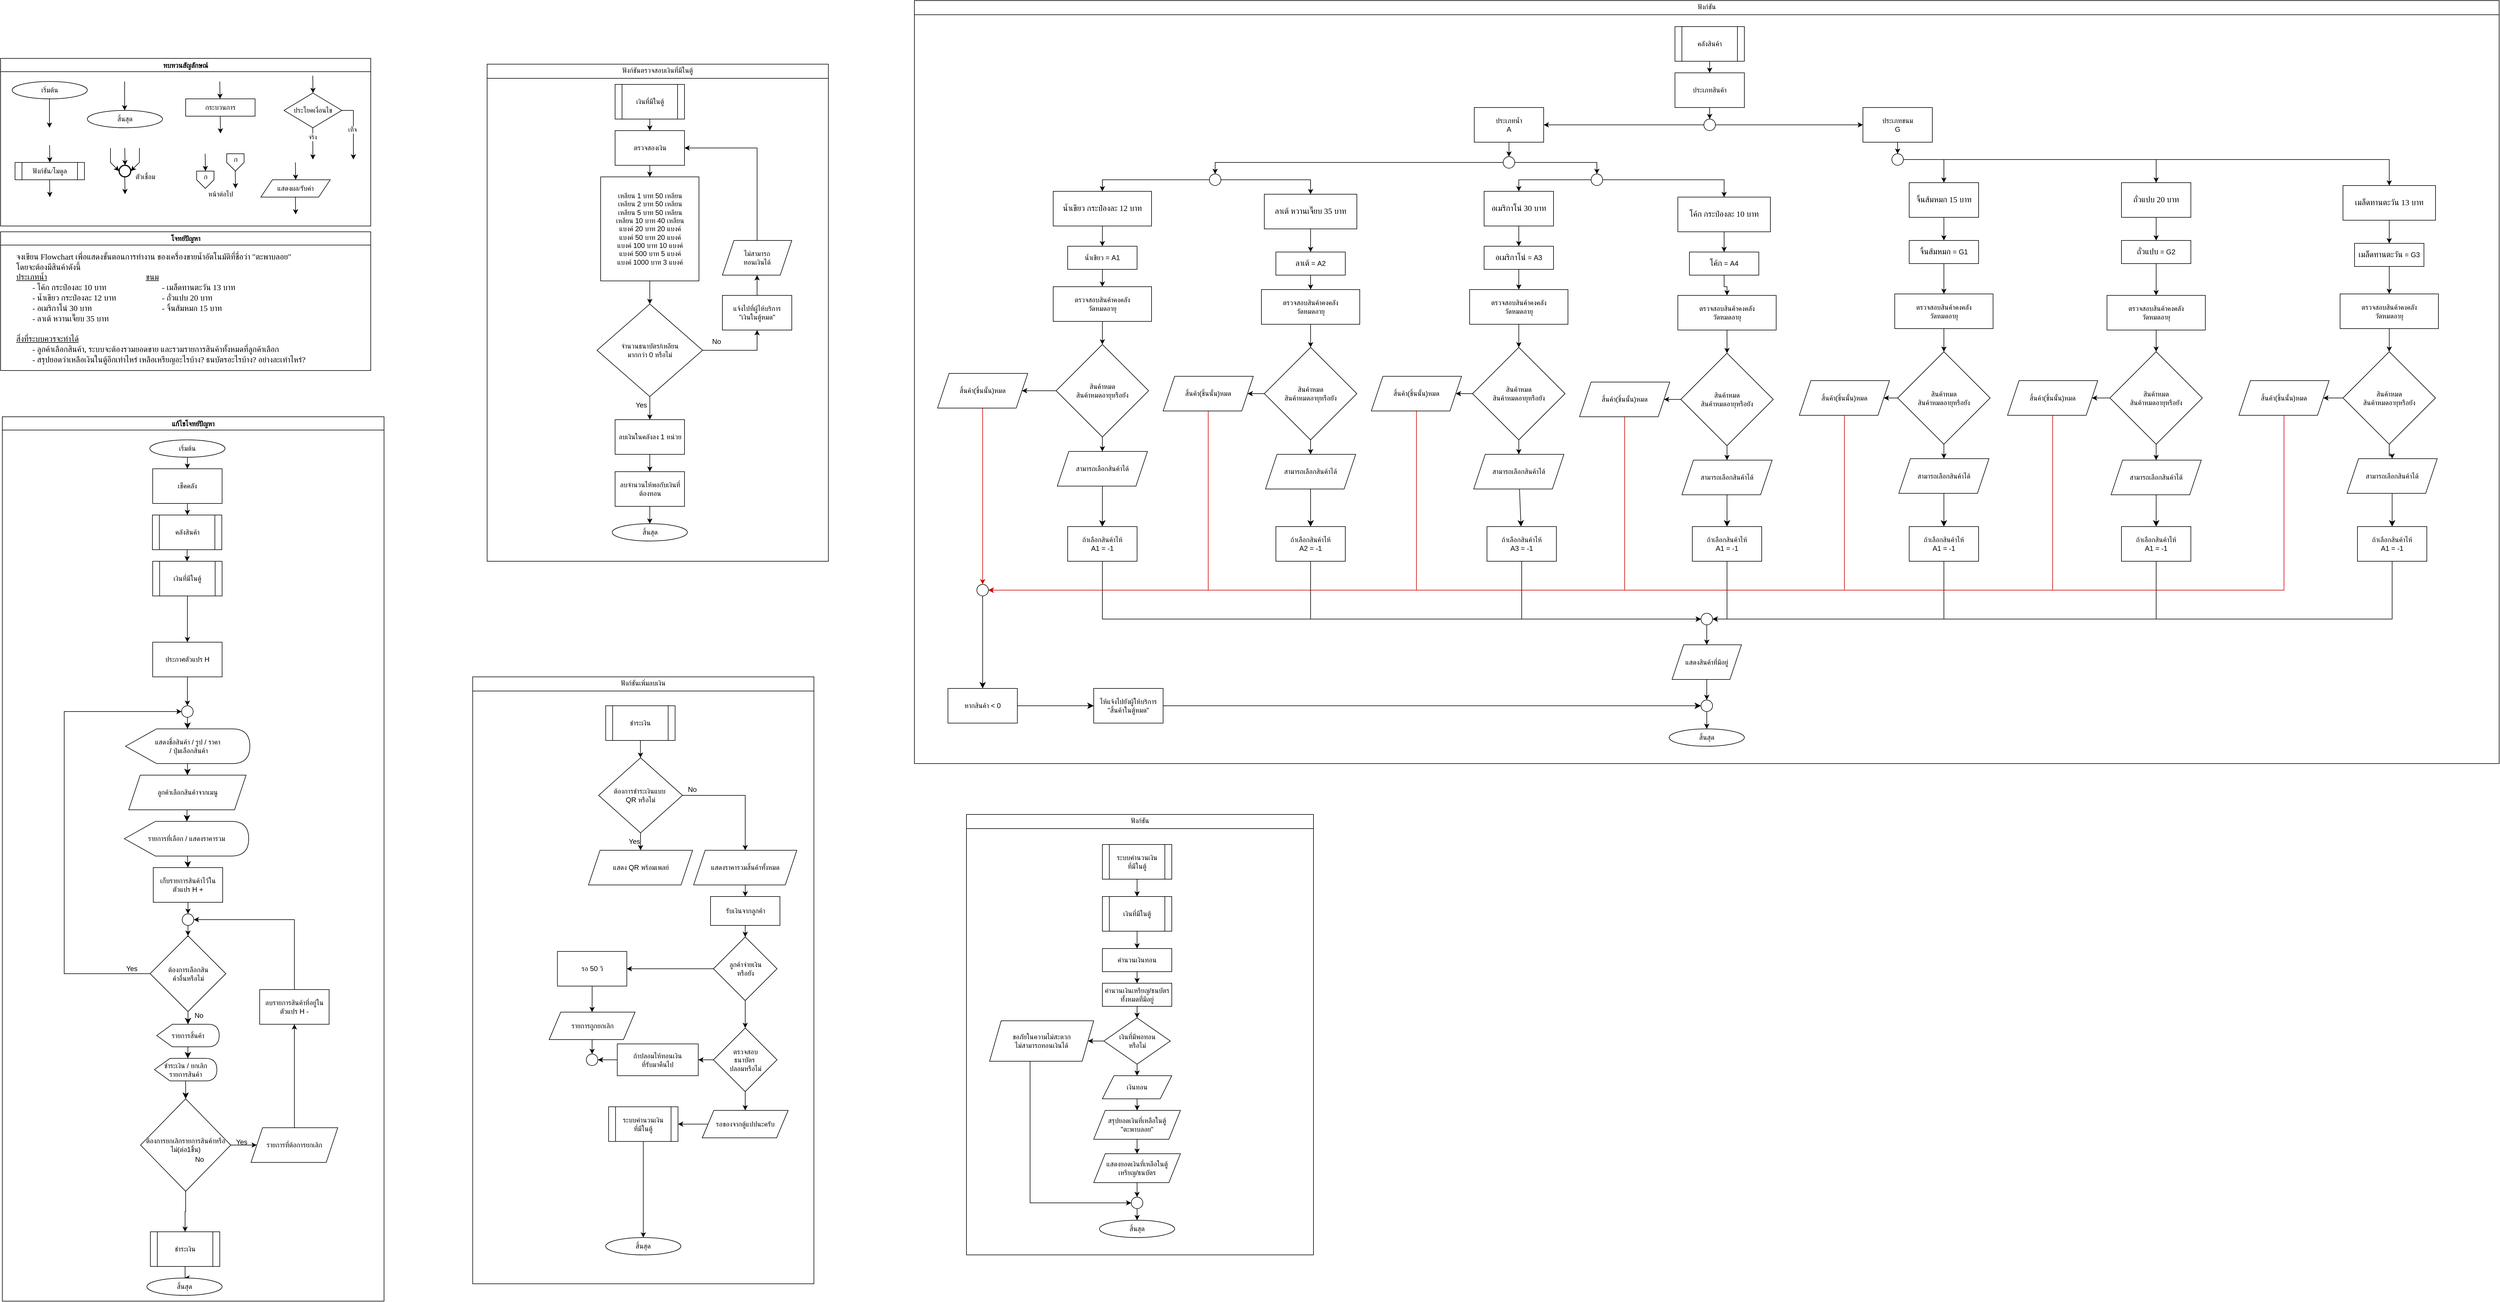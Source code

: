 <mxfile version="28.0.6">
  <diagram name="Page-1" id="7RCDCCw6cNkcE698NHnI">
    <mxGraphModel grid="1" page="1" gridSize="10" guides="1" tooltips="1" connect="1" arrows="1" fold="1" pageScale="1" pageWidth="827" pageHeight="1169" math="0" shadow="0">
      <root>
        <mxCell id="0" />
        <mxCell id="1" parent="0" />
        <mxCell id="7Cxw7odDGHsC5qwyH94--1" value="ทบทวนสัญลักษณ์" style="swimlane;fontFamily=Sarabun;fontSource=https%3A%2F%2Ffonts.googleapis.com%2Fcss%3Ffamily%3DSarabun;" vertex="1" parent="1">
          <mxGeometry x="90" y="170" width="640" height="290" as="geometry" />
        </mxCell>
        <mxCell id="7Cxw7odDGHsC5qwyH94--2" value="&lt;font data-font-src=&quot;https://fonts.googleapis.com/css?family=Sarabun&quot; face=&quot;Sarabun&quot;&gt;เริ่มต้น&lt;/font&gt;" style="ellipse;whiteSpace=wrap;html=1;" vertex="1" parent="7Cxw7odDGHsC5qwyH94--1">
          <mxGeometry x="20" y="40" width="130" height="30" as="geometry" />
        </mxCell>
        <mxCell id="7Cxw7odDGHsC5qwyH94--3" value="" style="endArrow=classic;html=1;rounded=0;" edge="1" parent="7Cxw7odDGHsC5qwyH94--1">
          <mxGeometry width="50" height="50" relative="1" as="geometry">
            <mxPoint x="84.5" y="70" as="sourcePoint" />
            <mxPoint x="84.5" y="120" as="targetPoint" />
          </mxGeometry>
        </mxCell>
        <mxCell id="7Cxw7odDGHsC5qwyH94--4" value="&lt;font face=&quot;Sarabun&quot;&gt;สิ้นสุด&lt;/font&gt;" style="ellipse;whiteSpace=wrap;html=1;" vertex="1" parent="7Cxw7odDGHsC5qwyH94--1">
          <mxGeometry x="150" y="90" width="130" height="30" as="geometry" />
        </mxCell>
        <mxCell id="7Cxw7odDGHsC5qwyH94--5" value="" style="endArrow=classic;html=1;rounded=0;" edge="1" parent="7Cxw7odDGHsC5qwyH94--1">
          <mxGeometry width="50" height="50" relative="1" as="geometry">
            <mxPoint x="214.5" y="40" as="sourcePoint" />
            <mxPoint x="214.5" y="90" as="targetPoint" />
          </mxGeometry>
        </mxCell>
        <mxCell id="7Cxw7odDGHsC5qwyH94--6" value="กระบวนการ" style="rounded=0;whiteSpace=wrap;html=1;fontFamily=Sarabun;fontSource=https%3A%2F%2Ffonts.googleapis.com%2Fcss%3Ffamily%3DSarabun;" vertex="1" parent="7Cxw7odDGHsC5qwyH94--1">
          <mxGeometry x="320" y="70" width="120" height="30" as="geometry" />
        </mxCell>
        <mxCell id="7Cxw7odDGHsC5qwyH94--7" value="" style="endArrow=classic;html=1;rounded=0;" edge="1" parent="7Cxw7odDGHsC5qwyH94--1">
          <mxGeometry width="50" height="50" relative="1" as="geometry">
            <mxPoint x="379" y="40" as="sourcePoint" />
            <mxPoint x="379.5" y="70" as="targetPoint" />
          </mxGeometry>
        </mxCell>
        <mxCell id="7Cxw7odDGHsC5qwyH94--8" value="" style="endArrow=classic;html=1;rounded=0;" edge="1" parent="7Cxw7odDGHsC5qwyH94--1">
          <mxGeometry width="50" height="50" relative="1" as="geometry">
            <mxPoint x="379.75" y="100" as="sourcePoint" />
            <mxPoint x="380.25" y="130" as="targetPoint" />
          </mxGeometry>
        </mxCell>
        <mxCell id="7Cxw7odDGHsC5qwyH94--9" value="ประโยคเงื่อนไข" style="rhombus;whiteSpace=wrap;html=1;fontFamily=Sarabun;fontSource=https%3A%2F%2Ffonts.googleapis.com%2Fcss%3Ffamily%3DSarabun;" vertex="1" parent="7Cxw7odDGHsC5qwyH94--1">
          <mxGeometry x="490" y="60" width="100" height="60" as="geometry" />
        </mxCell>
        <mxCell id="7Cxw7odDGHsC5qwyH94--10" value="" style="endArrow=classic;html=1;rounded=0;" edge="1" parent="7Cxw7odDGHsC5qwyH94--1">
          <mxGeometry width="50" height="50" relative="1" as="geometry">
            <mxPoint x="539.71" y="30" as="sourcePoint" />
            <mxPoint x="540.21" y="60" as="targetPoint" />
          </mxGeometry>
        </mxCell>
        <mxCell id="7Cxw7odDGHsC5qwyH94--11" value="" style="endArrow=classic;html=1;rounded=0;" edge="1" parent="7Cxw7odDGHsC5qwyH94--1">
          <mxGeometry width="50" height="50" relative="1" as="geometry">
            <mxPoint x="539.71" y="120" as="sourcePoint" />
            <mxPoint x="540" y="175" as="targetPoint" />
          </mxGeometry>
        </mxCell>
        <mxCell id="7Cxw7odDGHsC5qwyH94--12" value="จริง" style="edgeLabel;html=1;align=center;verticalAlign=middle;resizable=0;points=[];fontFamily=Sarabun;fontSource=https%3A%2F%2Ffonts.googleapis.com%2Fcss%3Ffamily%3DSarabun;" connectable="0" vertex="1" parent="7Cxw7odDGHsC5qwyH94--11">
          <mxGeometry x="-0.414" y="-1" relative="1" as="geometry">
            <mxPoint as="offset" />
          </mxGeometry>
        </mxCell>
        <mxCell id="7Cxw7odDGHsC5qwyH94--13" value="" style="endArrow=classic;html=1;rounded=0;exitX=1;exitY=0.5;exitDx=0;exitDy=0;" edge="1" parent="7Cxw7odDGHsC5qwyH94--1" source="7Cxw7odDGHsC5qwyH94--9">
          <mxGeometry width="50" height="50" relative="1" as="geometry">
            <mxPoint x="620" y="95" as="sourcePoint" />
            <mxPoint x="610" y="175" as="targetPoint" />
            <Array as="points">
              <mxPoint x="610" y="90" />
            </Array>
          </mxGeometry>
        </mxCell>
        <mxCell id="7Cxw7odDGHsC5qwyH94--14" value="&lt;font data-font-src=&quot;https://fonts.googleapis.com/css?family=Sarabun&quot; face=&quot;Sarabun&quot;&gt;เท็จ&lt;/font&gt;" style="edgeLabel;html=1;align=center;verticalAlign=middle;resizable=0;points=[];" connectable="0" vertex="1" parent="7Cxw7odDGHsC5qwyH94--13">
          <mxGeometry x="-0.002" y="-2" relative="1" as="geometry">
            <mxPoint as="offset" />
          </mxGeometry>
        </mxCell>
        <mxCell id="7Cxw7odDGHsC5qwyH94--15" value="&lt;font data-font-src=&quot;https://fonts.googleapis.com/css?family=Sarabun&quot; face=&quot;Sarabun&quot;&gt;ฟังก์ชัน/โมดูล&lt;/font&gt;" style="shape=process;whiteSpace=wrap;html=1;backgroundOutline=1;" vertex="1" parent="7Cxw7odDGHsC5qwyH94--1">
          <mxGeometry x="25" y="180" width="120" height="30" as="geometry" />
        </mxCell>
        <mxCell id="7Cxw7odDGHsC5qwyH94--16" value="" style="endArrow=classic;html=1;rounded=0;" edge="1" parent="7Cxw7odDGHsC5qwyH94--1">
          <mxGeometry width="50" height="50" relative="1" as="geometry">
            <mxPoint x="84.71" y="150" as="sourcePoint" />
            <mxPoint x="85.21" y="180" as="targetPoint" />
          </mxGeometry>
        </mxCell>
        <mxCell id="7Cxw7odDGHsC5qwyH94--17" value="" style="endArrow=classic;html=1;rounded=0;" edge="1" parent="7Cxw7odDGHsC5qwyH94--1">
          <mxGeometry width="50" height="50" relative="1" as="geometry">
            <mxPoint x="84.71" y="210" as="sourcePoint" />
            <mxPoint x="85.21" y="240" as="targetPoint" />
          </mxGeometry>
        </mxCell>
        <mxCell id="7Cxw7odDGHsC5qwyH94--18" value="" style="strokeWidth=2;html=1;shape=mxgraph.flowchart.start_2;whiteSpace=wrap;" vertex="1" parent="7Cxw7odDGHsC5qwyH94--1">
          <mxGeometry x="205" y="185" width="20" height="20" as="geometry" />
        </mxCell>
        <mxCell id="7Cxw7odDGHsC5qwyH94--19" value="" style="endArrow=classic;html=1;rounded=0;" edge="1" parent="7Cxw7odDGHsC5qwyH94--1">
          <mxGeometry width="50" height="50" relative="1" as="geometry">
            <mxPoint x="214.71" y="155" as="sourcePoint" />
            <mxPoint x="215.21" y="185" as="targetPoint" />
          </mxGeometry>
        </mxCell>
        <mxCell id="7Cxw7odDGHsC5qwyH94--20" value="" style="endArrow=classic;html=1;rounded=0;entryX=0;entryY=0.5;entryDx=0;entryDy=0;entryPerimeter=0;" edge="1" parent="7Cxw7odDGHsC5qwyH94--1" target="7Cxw7odDGHsC5qwyH94--18">
          <mxGeometry width="50" height="50" relative="1" as="geometry">
            <mxPoint x="190.0" y="155" as="sourcePoint" />
            <mxPoint x="190.5" y="185" as="targetPoint" />
            <Array as="points">
              <mxPoint x="190" y="180" />
            </Array>
          </mxGeometry>
        </mxCell>
        <mxCell id="7Cxw7odDGHsC5qwyH94--21" value="" style="endArrow=classic;html=1;rounded=0;entryX=1;entryY=0.5;entryDx=0;entryDy=0;entryPerimeter=0;" edge="1" parent="7Cxw7odDGHsC5qwyH94--1" target="7Cxw7odDGHsC5qwyH94--18">
          <mxGeometry width="50" height="50" relative="1" as="geometry">
            <mxPoint x="240.0" y="155" as="sourcePoint" />
            <mxPoint x="240.5" y="185" as="targetPoint" />
            <Array as="points">
              <mxPoint x="240" y="180" />
            </Array>
          </mxGeometry>
        </mxCell>
        <mxCell id="7Cxw7odDGHsC5qwyH94--22" value="" style="endArrow=classic;html=1;rounded=0;" edge="1" parent="7Cxw7odDGHsC5qwyH94--1">
          <mxGeometry width="50" height="50" relative="1" as="geometry">
            <mxPoint x="214.71" y="205" as="sourcePoint" />
            <mxPoint x="215.21" y="235" as="targetPoint" />
          </mxGeometry>
        </mxCell>
        <mxCell id="7Cxw7odDGHsC5qwyH94--23" value="&lt;font data-font-src=&quot;https://fonts.googleapis.com/css?family=Sarabun&quot; face=&quot;Sarabun&quot;&gt;ตัวเชื่อม&lt;/font&gt;" style="text;html=1;align=center;verticalAlign=middle;resizable=0;points=[];autosize=1;strokeColor=none;fillColor=none;" vertex="1" parent="7Cxw7odDGHsC5qwyH94--1">
          <mxGeometry x="220" y="190" width="60" height="30" as="geometry" />
        </mxCell>
        <mxCell id="7Cxw7odDGHsC5qwyH94--24" value="" style="endArrow=classic;html=1;rounded=0;" edge="1" parent="7Cxw7odDGHsC5qwyH94--1">
          <mxGeometry width="50" height="50" relative="1" as="geometry">
            <mxPoint x="353.71" y="165" as="sourcePoint" />
            <mxPoint x="354.21" y="195" as="targetPoint" />
          </mxGeometry>
        </mxCell>
        <mxCell id="7Cxw7odDGHsC5qwyH94--25" value="" style="verticalLabelPosition=bottom;verticalAlign=top;html=1;shape=offPageConnector;rounded=0;size=0.5;" vertex="1" parent="7Cxw7odDGHsC5qwyH94--1">
          <mxGeometry x="339" y="195" width="30" height="30" as="geometry" />
        </mxCell>
        <mxCell id="7Cxw7odDGHsC5qwyH94--26" value="" style="endArrow=classic;html=1;rounded=0;" edge="1" parent="7Cxw7odDGHsC5qwyH94--1">
          <mxGeometry width="50" height="50" relative="1" as="geometry">
            <mxPoint x="405.71" y="195" as="sourcePoint" />
            <mxPoint x="406.21" y="225" as="targetPoint" />
          </mxGeometry>
        </mxCell>
        <mxCell id="7Cxw7odDGHsC5qwyH94--27" value="" style="verticalLabelPosition=bottom;verticalAlign=top;html=1;shape=offPageConnector;rounded=0;size=0.5;" vertex="1" parent="7Cxw7odDGHsC5qwyH94--1">
          <mxGeometry x="391" y="165" width="30" height="30" as="geometry" />
        </mxCell>
        <mxCell id="7Cxw7odDGHsC5qwyH94--28" value="หน้าต่อไป" style="text;html=1;align=center;verticalAlign=middle;resizable=0;points=[];autosize=1;strokeColor=none;fillColor=none;fontFamily=Sarabun;fontSource=https%3A%2F%2Ffonts.googleapis.com%2Fcss%3Ffamily%3DSarabun;" vertex="1" parent="7Cxw7odDGHsC5qwyH94--1">
          <mxGeometry x="345" y="220" width="70" height="30" as="geometry" />
        </mxCell>
        <mxCell id="7Cxw7odDGHsC5qwyH94--29" value="ก" style="text;html=1;align=center;verticalAlign=middle;resizable=0;points=[];autosize=1;strokeColor=none;fillColor=none;fontFamily=Sarabun;fontSource=https%3A%2F%2Ffonts.googleapis.com%2Fcss%3Ffamily%3DSarabun;" vertex="1" parent="7Cxw7odDGHsC5qwyH94--1">
          <mxGeometry x="339" y="190" width="30" height="30" as="geometry" />
        </mxCell>
        <mxCell id="7Cxw7odDGHsC5qwyH94--30" value="ก" style="text;html=1;align=center;verticalAlign=middle;resizable=0;points=[];autosize=1;strokeColor=none;fillColor=none;fontFamily=Sarabun;fontSource=https%3A%2F%2Ffonts.googleapis.com%2Fcss%3Ffamily%3DSarabun;" vertex="1" parent="7Cxw7odDGHsC5qwyH94--1">
          <mxGeometry x="391" y="160" width="30" height="30" as="geometry" />
        </mxCell>
        <mxCell id="7Cxw7odDGHsC5qwyH94--31" value="แสดงผล/รับค่า" style="shape=parallelogram;perimeter=parallelogramPerimeter;whiteSpace=wrap;html=1;fixedSize=1;fontFamily=Sarabun;fontSource=https%3A%2F%2Ffonts.googleapis.com%2Fcss%3Ffamily%3DSarabun;" vertex="1" parent="7Cxw7odDGHsC5qwyH94--1">
          <mxGeometry x="450" y="210" width="120" height="30" as="geometry" />
        </mxCell>
        <mxCell id="7Cxw7odDGHsC5qwyH94--32" value="" style="endArrow=classic;html=1;rounded=0;" edge="1" parent="7Cxw7odDGHsC5qwyH94--1">
          <mxGeometry width="50" height="50" relative="1" as="geometry">
            <mxPoint x="509.71" y="180" as="sourcePoint" />
            <mxPoint x="510.21" y="210" as="targetPoint" />
          </mxGeometry>
        </mxCell>
        <mxCell id="7Cxw7odDGHsC5qwyH94--33" value="" style="endArrow=classic;html=1;rounded=0;" edge="1" parent="7Cxw7odDGHsC5qwyH94--1">
          <mxGeometry width="50" height="50" relative="1" as="geometry">
            <mxPoint x="509.71" y="240" as="sourcePoint" />
            <mxPoint x="510.21" y="270" as="targetPoint" />
          </mxGeometry>
        </mxCell>
        <mxCell id="7Cxw7odDGHsC5qwyH94--34" value="แก้ไขโจทย์ปัญหา" style="swimlane;fontFamily=Sarabun;fontSource=https%3A%2F%2Ffonts.googleapis.com%2Fcss%3Ffamily%3DSarabun;" vertex="1" parent="1">
          <mxGeometry x="93" y="790" width="660" height="1530" as="geometry" />
        </mxCell>
        <mxCell id="7Cxw7odDGHsC5qwyH94--491" value="" style="edgeStyle=orthogonalEdgeStyle;rounded=0;orthogonalLoop=1;jettySize=auto;html=1;" edge="1" parent="7Cxw7odDGHsC5qwyH94--34" source="7Cxw7odDGHsC5qwyH94--36" target="7Cxw7odDGHsC5qwyH94--490">
          <mxGeometry relative="1" as="geometry" />
        </mxCell>
        <mxCell id="7Cxw7odDGHsC5qwyH94--36" value="&lt;font data-font-src=&quot;https://fonts.googleapis.com/css?family=Sarabun&quot; face=&quot;Sarabun&quot;&gt;เริ่มต้น&lt;/font&gt;" style="ellipse;whiteSpace=wrap;html=1;" vertex="1" parent="7Cxw7odDGHsC5qwyH94--34">
          <mxGeometry x="255" y="40" width="130" height="30" as="geometry" />
        </mxCell>
        <mxCell id="bYl-1Xse578YIiAx0MEK-28" value="" style="edgeStyle=none;curved=1;rounded=0;orthogonalLoop=1;jettySize=auto;html=1;fontSize=12;startSize=8;endSize=8;" edge="1" parent="7Cxw7odDGHsC5qwyH94--34" source="7Cxw7odDGHsC5qwyH94--38" target="bYl-1Xse578YIiAx0MEK-21">
          <mxGeometry relative="1" as="geometry" />
        </mxCell>
        <mxCell id="7Cxw7odDGHsC5qwyH94--38" value="ลูกค้าเลือกสินค้าจากเมนู" style="shape=parallelogram;perimeter=parallelogramPerimeter;whiteSpace=wrap;html=1;fixedSize=1;" vertex="1" parent="7Cxw7odDGHsC5qwyH94--34">
          <mxGeometry x="218.5" y="620" width="203" height="60" as="geometry" />
        </mxCell>
        <mxCell id="7Cxw7odDGHsC5qwyH94--505" style="edgeStyle=orthogonalEdgeStyle;rounded=0;orthogonalLoop=1;jettySize=auto;html=1;entryX=0;entryY=0.5;entryDx=0;entryDy=0;exitX=0;exitY=0.5;exitDx=0;exitDy=0;" edge="1" parent="7Cxw7odDGHsC5qwyH94--34" source="7Cxw7odDGHsC5qwyH94--47" target="7Cxw7odDGHsC5qwyH94--499">
          <mxGeometry relative="1" as="geometry">
            <Array as="points">
              <mxPoint x="107" y="964" />
              <mxPoint x="107" y="510" />
            </Array>
          </mxGeometry>
        </mxCell>
        <mxCell id="bYl-1Xse578YIiAx0MEK-23" value="" style="edgeStyle=none;curved=1;rounded=0;orthogonalLoop=1;jettySize=auto;html=1;fontSize=12;startSize=8;endSize=8;" edge="1" parent="7Cxw7odDGHsC5qwyH94--34" source="7Cxw7odDGHsC5qwyH94--47" target="bYl-1Xse578YIiAx0MEK-22">
          <mxGeometry relative="1" as="geometry" />
        </mxCell>
        <mxCell id="7Cxw7odDGHsC5qwyH94--47" value="ต้องการเลือกสิน&lt;div&gt;ค้าอื่นหรือไม่&lt;/div&gt;" style="rhombus;whiteSpace=wrap;html=1;" vertex="1" parent="7Cxw7odDGHsC5qwyH94--34">
          <mxGeometry x="255.5" y="898" width="131" height="131" as="geometry" />
        </mxCell>
        <mxCell id="7Cxw7odDGHsC5qwyH94--57" value="No" style="text;html=1;align=center;verticalAlign=middle;whiteSpace=wrap;rounded=0;" vertex="1" parent="7Cxw7odDGHsC5qwyH94--34">
          <mxGeometry x="309.5" y="1021" width="60" height="30" as="geometry" />
        </mxCell>
        <mxCell id="7Cxw7odDGHsC5qwyH94--58" value="Yes" style="text;html=1;align=center;verticalAlign=middle;whiteSpace=wrap;rounded=0;" vertex="1" parent="7Cxw7odDGHsC5qwyH94--34">
          <mxGeometry x="193.5" y="940" width="60" height="30" as="geometry" />
        </mxCell>
        <mxCell id="7Cxw7odDGHsC5qwyH94--494" value="" style="edgeStyle=orthogonalEdgeStyle;rounded=0;orthogonalLoop=1;jettySize=auto;html=1;" edge="1" parent="7Cxw7odDGHsC5qwyH94--34" source="7Cxw7odDGHsC5qwyH94--488" target="7Cxw7odDGHsC5qwyH94--493">
          <mxGeometry relative="1" as="geometry" />
        </mxCell>
        <mxCell id="7Cxw7odDGHsC5qwyH94--488" value="คลังสินค้า" style="shape=process;whiteSpace=wrap;html=1;backgroundOutline=1;" vertex="1" parent="7Cxw7odDGHsC5qwyH94--34">
          <mxGeometry x="259.5" y="170" width="120" height="60" as="geometry" />
        </mxCell>
        <mxCell id="7Cxw7odDGHsC5qwyH94--492" value="" style="edgeStyle=orthogonalEdgeStyle;rounded=0;orthogonalLoop=1;jettySize=auto;html=1;" edge="1" parent="7Cxw7odDGHsC5qwyH94--34" source="7Cxw7odDGHsC5qwyH94--490" target="7Cxw7odDGHsC5qwyH94--488">
          <mxGeometry relative="1" as="geometry" />
        </mxCell>
        <mxCell id="7Cxw7odDGHsC5qwyH94--490" value="เช็คคลัง" style="rounded=0;whiteSpace=wrap;html=1;" vertex="1" parent="7Cxw7odDGHsC5qwyH94--34">
          <mxGeometry x="260" y="90" width="120" height="60" as="geometry" />
        </mxCell>
        <mxCell id="7Cxw7odDGHsC5qwyH94--528" value="" style="edgeStyle=orthogonalEdgeStyle;rounded=0;orthogonalLoop=1;jettySize=auto;html=1;" edge="1" parent="7Cxw7odDGHsC5qwyH94--34" source="7Cxw7odDGHsC5qwyH94--493" target="7Cxw7odDGHsC5qwyH94--527">
          <mxGeometry relative="1" as="geometry" />
        </mxCell>
        <mxCell id="7Cxw7odDGHsC5qwyH94--493" value="เงินที่มีในตู้" style="shape=process;whiteSpace=wrap;html=1;backgroundOutline=1;" vertex="1" parent="7Cxw7odDGHsC5qwyH94--34">
          <mxGeometry x="260" y="250" width="120" height="60" as="geometry" />
        </mxCell>
        <mxCell id="bYl-1Xse578YIiAx0MEK-25" value="" style="edgeStyle=none;curved=1;rounded=0;orthogonalLoop=1;jettySize=auto;html=1;fontSize=12;startSize=8;endSize=8;" edge="1" parent="7Cxw7odDGHsC5qwyH94--34" source="7Cxw7odDGHsC5qwyH94--499" target="bYl-1Xse578YIiAx0MEK-20">
          <mxGeometry relative="1" as="geometry" />
        </mxCell>
        <mxCell id="7Cxw7odDGHsC5qwyH94--499" value="" style="ellipse;whiteSpace=wrap;html=1;aspect=fixed;" vertex="1" parent="7Cxw7odDGHsC5qwyH94--34">
          <mxGeometry x="310" y="500" width="20" height="20" as="geometry" />
        </mxCell>
        <mxCell id="7Cxw7odDGHsC5qwyH94--521" value="" style="edgeStyle=orthogonalEdgeStyle;rounded=0;orthogonalLoop=1;jettySize=auto;html=1;entryX=0.5;entryY=0;entryDx=0;entryDy=0;" edge="1" parent="7Cxw7odDGHsC5qwyH94--34" source="7Cxw7odDGHsC5qwyH94--506" target="7Cxw7odDGHsC5qwyH94--520">
          <mxGeometry relative="1" as="geometry" />
        </mxCell>
        <mxCell id="7Cxw7odDGHsC5qwyH94--506" value="เก็บรายการสินค้าไว้ในตัวแปร H +" style="rounded=0;whiteSpace=wrap;html=1;" vertex="1" parent="7Cxw7odDGHsC5qwyH94--34">
          <mxGeometry x="261" y="780" width="120" height="60" as="geometry" />
        </mxCell>
        <mxCell id="7Cxw7odDGHsC5qwyH94--516" value="" style="edgeStyle=orthogonalEdgeStyle;rounded=0;orthogonalLoop=1;jettySize=auto;html=1;" edge="1" parent="7Cxw7odDGHsC5qwyH94--34" source="7Cxw7odDGHsC5qwyH94--509" target="7Cxw7odDGHsC5qwyH94--515">
          <mxGeometry relative="1" as="geometry" />
        </mxCell>
        <mxCell id="7Cxw7odDGHsC5qwyH94--509" value="ต้องการยกเลิกรายการสินค้าหรือไม่(ต่อ1ชิ้ิน)" style="rhombus;whiteSpace=wrap;html=1;" vertex="1" parent="7Cxw7odDGHsC5qwyH94--34">
          <mxGeometry x="239" y="1180" width="156" height="160" as="geometry" />
        </mxCell>
        <mxCell id="7Cxw7odDGHsC5qwyH94--523" style="edgeStyle=orthogonalEdgeStyle;rounded=0;orthogonalLoop=1;jettySize=auto;html=1;entryX=1;entryY=0.5;entryDx=0;entryDy=0;" edge="1" parent="7Cxw7odDGHsC5qwyH94--34" source="7Cxw7odDGHsC5qwyH94--513" target="7Cxw7odDGHsC5qwyH94--520">
          <mxGeometry relative="1" as="geometry">
            <Array as="points">
              <mxPoint x="505" y="870" />
            </Array>
          </mxGeometry>
        </mxCell>
        <mxCell id="7Cxw7odDGHsC5qwyH94--513" value="ลบรายการสินค้าที่อยู่ในตัวแปร H -" style="rounded=0;whiteSpace=wrap;html=1;" vertex="1" parent="7Cxw7odDGHsC5qwyH94--34">
          <mxGeometry x="445" y="991" width="120" height="60" as="geometry" />
        </mxCell>
        <mxCell id="7Cxw7odDGHsC5qwyH94--517" value="" style="edgeStyle=orthogonalEdgeStyle;rounded=0;orthogonalLoop=1;jettySize=auto;html=1;" edge="1" parent="7Cxw7odDGHsC5qwyH94--34" source="7Cxw7odDGHsC5qwyH94--515" target="7Cxw7odDGHsC5qwyH94--513">
          <mxGeometry relative="1" as="geometry" />
        </mxCell>
        <mxCell id="7Cxw7odDGHsC5qwyH94--515" value="รายการที่ต้อการยกเลิก" style="shape=parallelogram;perimeter=parallelogramPerimeter;whiteSpace=wrap;html=1;fixedSize=1;" vertex="1" parent="7Cxw7odDGHsC5qwyH94--34">
          <mxGeometry x="430" y="1230" width="150" height="60" as="geometry" />
        </mxCell>
        <mxCell id="7Cxw7odDGHsC5qwyH94--522" style="edgeStyle=orthogonalEdgeStyle;rounded=0;orthogonalLoop=1;jettySize=auto;html=1;entryX=0.5;entryY=0;entryDx=0;entryDy=0;" edge="1" parent="7Cxw7odDGHsC5qwyH94--34" source="7Cxw7odDGHsC5qwyH94--520" target="7Cxw7odDGHsC5qwyH94--47">
          <mxGeometry relative="1" as="geometry" />
        </mxCell>
        <mxCell id="7Cxw7odDGHsC5qwyH94--520" value="" style="ellipse;whiteSpace=wrap;html=1;aspect=fixed;" vertex="1" parent="7Cxw7odDGHsC5qwyH94--34">
          <mxGeometry x="311" y="860" width="20" height="20" as="geometry" />
        </mxCell>
        <mxCell id="7Cxw7odDGHsC5qwyH94--511" value="" style="edgeStyle=orthogonalEdgeStyle;rounded=0;orthogonalLoop=1;jettySize=auto;html=1;entryX=0.5;entryY=0;entryDx=0;entryDy=0;" edge="1" parent="7Cxw7odDGHsC5qwyH94--34" source="7Cxw7odDGHsC5qwyH94--509" target="7Cxw7odDGHsC5qwyH94--526">
          <mxGeometry relative="1" as="geometry">
            <mxPoint x="318.5" y="1321" as="targetPoint" />
          </mxGeometry>
        </mxCell>
        <mxCell id="7Cxw7odDGHsC5qwyH94--524" value="Yes" style="text;html=1;align=center;verticalAlign=middle;whiteSpace=wrap;rounded=0;" vertex="1" parent="7Cxw7odDGHsC5qwyH94--34">
          <mxGeometry x="383.5" y="1240" width="60" height="30" as="geometry" />
        </mxCell>
        <mxCell id="7Cxw7odDGHsC5qwyH94--525" value="No" style="text;html=1;align=center;verticalAlign=middle;whiteSpace=wrap;rounded=0;" vertex="1" parent="7Cxw7odDGHsC5qwyH94--34">
          <mxGeometry x="311" y="1270" width="60" height="30" as="geometry" />
        </mxCell>
        <mxCell id="7Cxw7odDGHsC5qwyH94--532" value="" style="edgeStyle=orthogonalEdgeStyle;rounded=0;orthogonalLoop=1;jettySize=auto;html=1;" edge="1" parent="7Cxw7odDGHsC5qwyH94--34" source="7Cxw7odDGHsC5qwyH94--526" target="7Cxw7odDGHsC5qwyH94--530">
          <mxGeometry relative="1" as="geometry" />
        </mxCell>
        <mxCell id="7Cxw7odDGHsC5qwyH94--526" value="ชำระเงิน" style="shape=process;whiteSpace=wrap;html=1;backgroundOutline=1;" vertex="1" parent="7Cxw7odDGHsC5qwyH94--34">
          <mxGeometry x="256" y="1410" width="120" height="60" as="geometry" />
        </mxCell>
        <mxCell id="7Cxw7odDGHsC5qwyH94--529" value="" style="edgeStyle=orthogonalEdgeStyle;rounded=0;orthogonalLoop=1;jettySize=auto;html=1;" edge="1" parent="7Cxw7odDGHsC5qwyH94--34" source="7Cxw7odDGHsC5qwyH94--527" target="7Cxw7odDGHsC5qwyH94--499">
          <mxGeometry relative="1" as="geometry" />
        </mxCell>
        <mxCell id="7Cxw7odDGHsC5qwyH94--527" value="ประกาศตัวแปร H" style="rounded=0;whiteSpace=wrap;html=1;" vertex="1" parent="7Cxw7odDGHsC5qwyH94--34">
          <mxGeometry x="260" y="390" width="120" height="60" as="geometry" />
        </mxCell>
        <mxCell id="7Cxw7odDGHsC5qwyH94--530" value="&lt;font face=&quot;Sarabun&quot;&gt;สิ้นสุด&lt;/font&gt;" style="ellipse;whiteSpace=wrap;html=1;" vertex="1" parent="7Cxw7odDGHsC5qwyH94--34">
          <mxGeometry x="250" y="1490" width="130" height="30" as="geometry" />
        </mxCell>
        <mxCell id="bYl-1Xse578YIiAx0MEK-27" style="edgeStyle=none;curved=1;rounded=0;orthogonalLoop=1;jettySize=auto;html=1;entryX=0.5;entryY=0;entryDx=0;entryDy=0;fontSize=12;startSize=8;endSize=8;" edge="1" parent="7Cxw7odDGHsC5qwyH94--34" source="bYl-1Xse578YIiAx0MEK-20" target="7Cxw7odDGHsC5qwyH94--38">
          <mxGeometry relative="1" as="geometry" />
        </mxCell>
        <mxCell id="bYl-1Xse578YIiAx0MEK-20" value="แสดงชื่อสินค้า / รูป / ราคา&lt;div&gt;&amp;nbsp;/ ปุ่มเลือกสินค้า&lt;/div&gt;" style="shape=display;whiteSpace=wrap;html=1;" vertex="1" parent="7Cxw7odDGHsC5qwyH94--34">
          <mxGeometry x="213" y="540" width="215" height="60" as="geometry" />
        </mxCell>
        <mxCell id="bYl-1Xse578YIiAx0MEK-30" style="edgeStyle=none;curved=1;rounded=0;orthogonalLoop=1;jettySize=auto;html=1;entryX=0.5;entryY=0;entryDx=0;entryDy=0;fontSize=12;startSize=8;endSize=8;" edge="1" parent="7Cxw7odDGHsC5qwyH94--34" source="bYl-1Xse578YIiAx0MEK-21" target="7Cxw7odDGHsC5qwyH94--506">
          <mxGeometry relative="1" as="geometry" />
        </mxCell>
        <mxCell id="bYl-1Xse578YIiAx0MEK-21" value="รายการที่เลือก / แสดงราคารวม" style="shape=display;whiteSpace=wrap;html=1;" vertex="1" parent="7Cxw7odDGHsC5qwyH94--34">
          <mxGeometry x="211" y="700" width="215" height="60" as="geometry" />
        </mxCell>
        <mxCell id="bYl-1Xse578YIiAx0MEK-22" value="รายการสิ้นค้า" style="shape=display;whiteSpace=wrap;html=1;" vertex="1" parent="7Cxw7odDGHsC5qwyH94--34">
          <mxGeometry x="267" y="1051" width="108" height="39" as="geometry" />
        </mxCell>
        <mxCell id="bYl-1Xse578YIiAx0MEK-36" style="edgeStyle=none;curved=1;rounded=0;orthogonalLoop=1;jettySize=auto;html=1;entryX=0.5;entryY=0;entryDx=0;entryDy=0;fontSize=12;startSize=8;endSize=8;" edge="1" parent="7Cxw7odDGHsC5qwyH94--34" source="bYl-1Xse578YIiAx0MEK-32" target="7Cxw7odDGHsC5qwyH94--509">
          <mxGeometry relative="1" as="geometry" />
        </mxCell>
        <mxCell id="bYl-1Xse578YIiAx0MEK-32" value="ชำระเงิน / ยกเลิกรายการสินค้า" style="shape=display;whiteSpace=wrap;html=1;" vertex="1" parent="7Cxw7odDGHsC5qwyH94--34">
          <mxGeometry x="263" y="1110" width="108" height="39" as="geometry" />
        </mxCell>
        <mxCell id="bYl-1Xse578YIiAx0MEK-35" style="edgeStyle=none;curved=1;rounded=0;orthogonalLoop=1;jettySize=auto;html=1;entryX=0;entryY=0;entryDx=57.75;entryDy=0;entryPerimeter=0;fontSize=12;startSize=8;endSize=8;" edge="1" parent="7Cxw7odDGHsC5qwyH94--34" source="bYl-1Xse578YIiAx0MEK-22" target="bYl-1Xse578YIiAx0MEK-32">
          <mxGeometry relative="1" as="geometry" />
        </mxCell>
        <mxCell id="7Cxw7odDGHsC5qwyH94--76" value="&lt;font data-font-src=&quot;https://fonts.googleapis.com/css?family=Sarabun&quot; face=&quot;Sarabun&quot;&gt;โจทย์ปัญหา&lt;/font&gt;" style="swimlane;whiteSpace=wrap;html=1;" vertex="1" parent="1">
          <mxGeometry x="90" y="470" width="640" height="240" as="geometry" />
        </mxCell>
        <mxCell id="7Cxw7odDGHsC5qwyH94--77" value="&lt;font data-font-src=&quot;https://fonts.googleapis.com/css?family=Sarabun&quot; face=&quot;Sarabun&quot; style=&quot;font-size: 14px;&quot;&gt;จงเขียน Flowchart เพื่อแสดงขั้นตอนการทำงาน ของเครื่องขายน้ำอัตโนมัติที่ชื่อว่า &quot;ตะพาบลอย&quot;&lt;br&gt;โดยจะต้องมีสินค้าดังนี้&lt;br&gt;&lt;u&gt;ประเภทน้ำ&lt;span style=&quot;white-space: pre;&quot;&gt;&#x9;&lt;/span&gt;&lt;span style=&quot;white-space: pre;&quot;&gt;&#x9;&lt;/span&gt;&lt;span style=&quot;white-space: pre;&quot;&gt;&#x9;&lt;/span&gt;&lt;span style=&quot;white-space: pre;&quot;&gt;&#x9;&lt;/span&gt;&lt;span style=&quot;white-space: pre;&quot;&gt;&#x9;&lt;/span&gt;&lt;span style=&quot;white-space: pre;&quot;&gt;&#x9;&lt;span style=&quot;white-space: pre;&quot;&gt;&#x9;&lt;/span&gt;ข&lt;/span&gt;นม&lt;/u&gt;&lt;br&gt;&lt;span style=&quot;white-space: pre;&quot;&gt;&#x9;&lt;/span&gt;- โค้ก กระป๋องละ 10 บาท&lt;span style=&quot;white-space: pre;&quot;&gt;&#x9;&lt;/span&gt;&lt;span style=&quot;white-space: pre;&quot;&gt;&#x9;&lt;/span&gt;&lt;span style=&quot;white-space: pre;&quot;&gt;&#x9;&lt;/span&gt;&lt;span style=&quot;white-space: pre;&quot;&gt;&#x9;&lt;/span&gt;- เมล็ดทานตะวัน 13 บาท&lt;br&gt;&lt;span style=&quot;white-space: pre;&quot;&gt;&#x9;&lt;/span&gt;- น้ำเขียว กระป๋องละ 12 บาท&lt;span style=&quot;white-space: pre;&quot;&gt;&#x9;&lt;/span&gt;&lt;span style=&quot;white-space: pre;&quot;&gt;&#x9;&lt;/span&gt;&lt;span style=&quot;white-space: pre;&quot;&gt;&#x9;&lt;/span&gt;- ถั่วแปบ 20 บาท&lt;br&gt;&lt;span style=&quot;white-space: pre;&quot;&gt;&#x9;&lt;/span&gt;- อเมริกาโน่ 30 บาท&lt;span style=&quot;white-space: pre;&quot;&gt;&#x9;&lt;/span&gt;&lt;span style=&quot;white-space: pre;&quot;&gt;&#x9;&lt;/span&gt;&lt;span style=&quot;white-space: pre;&quot;&gt;&#x9;&lt;/span&gt;&lt;span style=&quot;white-space: pre;&quot;&gt;&#x9;&lt;/span&gt;&lt;span style=&quot;white-space: pre;&quot;&gt;&#x9;&lt;/span&gt;- จิ้นส้มหมก 15 บาท&lt;br&gt;&lt;span style=&quot;white-space: pre;&quot;&gt;&#x9;&lt;/span&gt;- ลาเต้ หวานเจี๊ยบ 35 บาท&lt;span style=&quot;white-space: pre;&quot;&gt;&#x9;&lt;/span&gt;&lt;br&gt;&lt;br&gt;&lt;u&gt;สิ่งที่ระบบควรจะทำได้&lt;/u&gt;&lt;br&gt;&lt;span style=&quot;white-space: pre;&quot;&gt;&#x9;&lt;/span&gt;- ลูกค้าเลือกสินค้า, ระบบจะต้องรวมยอดขาย และรวมรายการสินค้าทั้งหมดที่ลูกค้าเลือก&lt;br&gt;&lt;span style=&quot;white-space: pre;&quot;&gt;&#x9;&lt;/span&gt;- สรุปยอดว่าเหลือเงินในตู้อีกเท่าไหร่ เหลือเหรียญอะไรบ้าง? ธนบัตรอะไรบ้าง? อย่างละเท่าไหร่?&lt;br&gt;&lt;br&gt;&lt;br&gt;&lt;/font&gt;" style="text;html=1;align=left;verticalAlign=middle;resizable=0;points=[];autosize=1;strokeColor=none;fillColor=none;fontSize=14;" vertex="1" parent="7Cxw7odDGHsC5qwyH94--76">
          <mxGeometry x="25" y="30" width="580" height="240" as="geometry" />
        </mxCell>
        <mxCell id="7Cxw7odDGHsC5qwyH94--194" value="&lt;p style=&quot;margin:0px;margin-top:4px;text-align:center;&quot;&gt;&lt;span style=&quot;font-family: Sarabun;&quot;&gt;ฟังก์ชันตรวจสอบเงินที่มีในตู้&lt;/span&gt;&lt;/p&gt;&lt;hr size=&quot;1&quot; style=&quot;border-style:solid;&quot;&gt;&lt;div style=&quot;height:2px;&quot;&gt;&lt;/div&gt;" style="verticalAlign=top;align=left;overflow=fill;html=1;whiteSpace=wrap;fillColor=none;" vertex="1" parent="1">
          <mxGeometry x="931.25" y="180" width="590" height="860" as="geometry" />
        </mxCell>
        <mxCell id="7Cxw7odDGHsC5qwyH94--196" value="&lt;font face=&quot;Sarabun&quot;&gt;สิ้นสุด&lt;/font&gt;" style="ellipse;whiteSpace=wrap;html=1;" vertex="1" parent="1">
          <mxGeometry x="1147.5" y="975" width="130" height="30" as="geometry" />
        </mxCell>
        <mxCell id="7Cxw7odDGHsC5qwyH94--313" value="" style="edgeStyle=orthogonalEdgeStyle;rounded=0;orthogonalLoop=1;jettySize=auto;html=1;" edge="1" parent="1" source="7Cxw7odDGHsC5qwyH94--197" target="7Cxw7odDGHsC5qwyH94--215">
          <mxGeometry relative="1" as="geometry" />
        </mxCell>
        <mxCell id="7Cxw7odDGHsC5qwyH94--197" value="&lt;div&gt;&lt;div&gt;&lt;div&gt;&lt;span style=&quot;background-color: transparent; color: light-dark(rgb(0, 0, 0), rgb(255, 255, 255));&quot;&gt;เหลียน 1 บาท 50 เหลียน&lt;/span&gt;&lt;/div&gt;&lt;div&gt;&lt;span style=&quot;background-color: transparent; color: light-dark(rgb(0, 0, 0), rgb(255, 255, 255));&quot;&gt;เหลียน 2 บาท&amp;nbsp;&lt;/span&gt;&lt;span style=&quot;background-color: transparent; color: light-dark(rgb(0, 0, 0), rgb(255, 255, 255));&quot;&gt;50 เหลียน&lt;/span&gt;&lt;/div&gt;&lt;div&gt;&lt;span style=&quot;background-color: transparent; color: light-dark(rgb(0, 0, 0), rgb(255, 255, 255));&quot;&gt;เหลียน 5 บาท&amp;nbsp;&lt;/span&gt;&lt;span style=&quot;background-color: transparent; color: light-dark(rgb(0, 0, 0), rgb(255, 255, 255));&quot;&gt;50 เหลียน&lt;/span&gt;&lt;/div&gt;&lt;/div&gt;&lt;div&gt;&lt;span style=&quot;color: light-dark(rgb(0, 0, 0), rgb(255, 255, 255)); background-color: transparent;&quot;&gt;เหลียน 10 บาท 4&lt;/span&gt;&lt;span style=&quot;background-color: transparent; color: light-dark(rgb(0, 0, 0), rgb(255, 255, 255));&quot;&gt;0 เหลียน&lt;/span&gt;&lt;/div&gt;&lt;div&gt;แบงค์ 20 บาท 20 แบงค์&lt;div&gt;แบงค์ 50 บาท 20&amp;nbsp;&lt;span style=&quot;background-color: transparent; color: light-dark(rgb(0, 0, 0), rgb(255, 255, 255));&quot;&gt;แบงค์&lt;/span&gt;&lt;/div&gt;&lt;div&gt;แบงค์ 100 บาท 10&amp;nbsp;&lt;span style=&quot;background-color: transparent; color: light-dark(rgb(0, 0, 0), rgb(255, 255, 255));&quot;&gt;แบงค์&lt;/span&gt;&lt;/div&gt;&lt;div&gt;&lt;span style=&quot;background-color: transparent; color: light-dark(rgb(0, 0, 0), rgb(255, 255, 255));&quot;&gt;แบงค์ 500 บาท 5&amp;nbsp;&lt;/span&gt;&lt;span style=&quot;background-color: transparent; color: light-dark(rgb(0, 0, 0), rgb(255, 255, 255));&quot;&gt;แบงค์&lt;/span&gt;&lt;/div&gt;&lt;div&gt;&lt;span style=&quot;color: light-dark(rgb(0, 0, 0), rgb(255, 255, 255)); background-color: transparent;&quot;&gt;แบงค์ 1000 บาท 3&amp;nbsp;&lt;/span&gt;&lt;span style=&quot;background-color: transparent; color: light-dark(rgb(0, 0, 0), rgb(255, 255, 255));&quot;&gt;&lt;/span&gt;&lt;span style=&quot;background-color: transparent; color: light-dark(rgb(0, 0, 0), rgb(255, 255, 255));&quot;&gt;แบงค์&lt;/span&gt;&lt;/div&gt;&lt;/div&gt;&lt;/div&gt;" style="html=1;whiteSpace=wrap;" vertex="1" parent="1">
          <mxGeometry x="1127.5" y="375" width="170" height="180" as="geometry" />
        </mxCell>
        <mxCell id="7Cxw7odDGHsC5qwyH94--201" value="&lt;p style=&quot;margin:0px;margin-top:4px;text-align:center;&quot;&gt;&lt;span style=&quot;font-family: Sarabun;&quot;&gt;ฟังก์ชันเพิ่มลบเงิน&lt;/span&gt;&lt;/p&gt;&lt;hr size=&quot;1&quot; style=&quot;border-style:solid;&quot;&gt;&lt;div style=&quot;height:2px;&quot;&gt;&lt;/div&gt;" style="verticalAlign=top;align=left;overflow=fill;html=1;whiteSpace=wrap;fillColor=none;" vertex="1" parent="1">
          <mxGeometry x="906.25" y="1240" width="590" height="1050" as="geometry" />
        </mxCell>
        <mxCell id="7Cxw7odDGHsC5qwyH94--213" value="&lt;font face=&quot;Sarabun&quot;&gt;สิ้นสุด&lt;/font&gt;" style="ellipse;whiteSpace=wrap;html=1;" vertex="1" parent="1">
          <mxGeometry x="1136.25" y="2210" width="130" height="30" as="geometry" />
        </mxCell>
        <mxCell id="7Cxw7odDGHsC5qwyH94--314" value="" style="edgeStyle=orthogonalEdgeStyle;rounded=0;orthogonalLoop=1;jettySize=auto;html=1;" edge="1" parent="1" source="7Cxw7odDGHsC5qwyH94--215" target="7Cxw7odDGHsC5qwyH94--216">
          <mxGeometry relative="1" as="geometry" />
        </mxCell>
        <mxCell id="7Cxw7odDGHsC5qwyH94--318" style="edgeStyle=orthogonalEdgeStyle;rounded=0;orthogonalLoop=1;jettySize=auto;html=1;entryX=0.5;entryY=1;entryDx=0;entryDy=0;" edge="1" parent="1" source="7Cxw7odDGHsC5qwyH94--215" target="7Cxw7odDGHsC5qwyH94--316">
          <mxGeometry relative="1" as="geometry" />
        </mxCell>
        <mxCell id="7Cxw7odDGHsC5qwyH94--215" value="จำนวนธนาบัตร/เหลียน&lt;div&gt;มากกว่า 0 หรือไม่&lt;/div&gt;" style="rhombus;whiteSpace=wrap;html=1;" vertex="1" parent="1">
          <mxGeometry x="1121.25" y="595" width="182.5" height="160" as="geometry" />
        </mxCell>
        <mxCell id="7Cxw7odDGHsC5qwyH94--315" value="" style="edgeStyle=orthogonalEdgeStyle;rounded=0;orthogonalLoop=1;jettySize=auto;html=1;" edge="1" parent="1" source="7Cxw7odDGHsC5qwyH94--216" target="7Cxw7odDGHsC5qwyH94--236">
          <mxGeometry relative="1" as="geometry" />
        </mxCell>
        <mxCell id="7Cxw7odDGHsC5qwyH94--216" value="ลบเงินในคลังลง 1 หน่วย" style="rounded=0;whiteSpace=wrap;html=1;" vertex="1" parent="1">
          <mxGeometry x="1152.5" y="795" width="120" height="60" as="geometry" />
        </mxCell>
        <mxCell id="7Cxw7odDGHsC5qwyH94--312" value="" style="edgeStyle=orthogonalEdgeStyle;rounded=0;orthogonalLoop=1;jettySize=auto;html=1;" edge="1" parent="1" source="7Cxw7odDGHsC5qwyH94--229" target="7Cxw7odDGHsC5qwyH94--197">
          <mxGeometry relative="1" as="geometry" />
        </mxCell>
        <mxCell id="7Cxw7odDGHsC5qwyH94--229" value="ตรวจสองเงิน" style="rounded=0;whiteSpace=wrap;html=1;" vertex="1" parent="1">
          <mxGeometry x="1152.5" y="295" width="120" height="60" as="geometry" />
        </mxCell>
        <mxCell id="7Cxw7odDGHsC5qwyH94--323" style="edgeStyle=orthogonalEdgeStyle;rounded=0;orthogonalLoop=1;jettySize=auto;html=1;entryX=0.5;entryY=0;entryDx=0;entryDy=0;" edge="1" parent="1" source="7Cxw7odDGHsC5qwyH94--236" target="7Cxw7odDGHsC5qwyH94--196">
          <mxGeometry relative="1" as="geometry" />
        </mxCell>
        <mxCell id="7Cxw7odDGHsC5qwyH94--236" value="ลบจำนวนไห้พอกับเงินที่ต้องทอน" style="rounded=0;whiteSpace=wrap;html=1;" vertex="1" parent="1">
          <mxGeometry x="1152.5" y="885" width="120" height="60" as="geometry" />
        </mxCell>
        <mxCell id="7Cxw7odDGHsC5qwyH94--238" value="No" style="text;html=1;align=center;verticalAlign=middle;whiteSpace=wrap;rounded=0;" vertex="1" parent="1">
          <mxGeometry x="1297.5" y="645" width="60" height="30" as="geometry" />
        </mxCell>
        <mxCell id="7Cxw7odDGHsC5qwyH94--239" value="Yes" style="text;html=1;align=center;verticalAlign=middle;whiteSpace=wrap;rounded=0;" vertex="1" parent="1">
          <mxGeometry x="1167.5" y="755" width="60" height="30" as="geometry" />
        </mxCell>
        <mxCell id="7Cxw7odDGHsC5qwyH94--260" style="edgeStyle=orthogonalEdgeStyle;rounded=0;orthogonalLoop=1;jettySize=auto;html=1;entryX=0.5;entryY=0;entryDx=0;entryDy=0;" edge="1" parent="1" source="7Cxw7odDGHsC5qwyH94--241" target="7Cxw7odDGHsC5qwyH94--248">
          <mxGeometry relative="1" as="geometry" />
        </mxCell>
        <mxCell id="7Cxw7odDGHsC5qwyH94--241" value="ชำระเงิน" style="shape=process;whiteSpace=wrap;html=1;backgroundOutline=1;" vertex="1" parent="1">
          <mxGeometry x="1136.25" y="1290" width="120" height="60" as="geometry" />
        </mxCell>
        <mxCell id="7Cxw7odDGHsC5qwyH94--274" value="" style="edgeStyle=orthogonalEdgeStyle;rounded=0;orthogonalLoop=1;jettySize=auto;html=1;" edge="1" parent="1" source="7Cxw7odDGHsC5qwyH94--242" target="7Cxw7odDGHsC5qwyH94--273">
          <mxGeometry relative="1" as="geometry" />
        </mxCell>
        <mxCell id="7Cxw7odDGHsC5qwyH94--242" value="รอของจากตู้แปปนะครับ" style="shape=parallelogram;perimeter=parallelogramPerimeter;whiteSpace=wrap;html=1;fixedSize=1;" vertex="1" parent="1">
          <mxGeometry x="1303.25" y="1990" width="148.5" height="47.5" as="geometry" />
        </mxCell>
        <mxCell id="7Cxw7odDGHsC5qwyH94--261" value="" style="edgeStyle=orthogonalEdgeStyle;rounded=0;orthogonalLoop=1;jettySize=auto;html=1;" edge="1" parent="1" source="7Cxw7odDGHsC5qwyH94--248" target="7Cxw7odDGHsC5qwyH94--249">
          <mxGeometry relative="1" as="geometry" />
        </mxCell>
        <mxCell id="7Cxw7odDGHsC5qwyH94--262" style="edgeStyle=orthogonalEdgeStyle;rounded=0;orthogonalLoop=1;jettySize=auto;html=1;entryX=0.5;entryY=0;entryDx=0;entryDy=0;" edge="1" parent="1" source="7Cxw7odDGHsC5qwyH94--248" target="7Cxw7odDGHsC5qwyH94--250">
          <mxGeometry relative="1" as="geometry" />
        </mxCell>
        <mxCell id="7Cxw7odDGHsC5qwyH94--248" value="ต้องการชำระเงินแบบ&amp;nbsp;&lt;div&gt;QR หรือไม่&lt;/div&gt;" style="rhombus;whiteSpace=wrap;html=1;" vertex="1" parent="1">
          <mxGeometry x="1124" y="1380" width="145" height="130" as="geometry" />
        </mxCell>
        <mxCell id="7Cxw7odDGHsC5qwyH94--249" value="แสดง QR พร้อมเพลย์" style="shape=parallelogram;perimeter=parallelogramPerimeter;whiteSpace=wrap;html=1;fixedSize=1;" vertex="1" parent="1">
          <mxGeometry x="1106.5" y="1540" width="180" height="60" as="geometry" />
        </mxCell>
        <mxCell id="7Cxw7odDGHsC5qwyH94--263" value="" style="edgeStyle=orthogonalEdgeStyle;rounded=0;orthogonalLoop=1;jettySize=auto;html=1;entryX=0.5;entryY=0;entryDx=0;entryDy=0;" edge="1" parent="1" source="7Cxw7odDGHsC5qwyH94--250" target="7Cxw7odDGHsC5qwyH94--251">
          <mxGeometry relative="1" as="geometry" />
        </mxCell>
        <mxCell id="7Cxw7odDGHsC5qwyH94--250" value="แสดงราคารวมสิ้นค้าทั้งหมด" style="shape=parallelogram;perimeter=parallelogramPerimeter;whiteSpace=wrap;html=1;fixedSize=1;" vertex="1" parent="1">
          <mxGeometry x="1288.25" y="1540" width="178.5" height="60" as="geometry" />
        </mxCell>
        <mxCell id="7Cxw7odDGHsC5qwyH94--264" style="edgeStyle=orthogonalEdgeStyle;rounded=0;orthogonalLoop=1;jettySize=auto;html=1;entryX=0.5;entryY=0;entryDx=0;entryDy=0;" edge="1" parent="1" source="7Cxw7odDGHsC5qwyH94--251" target="7Cxw7odDGHsC5qwyH94--252">
          <mxGeometry relative="1" as="geometry" />
        </mxCell>
        <mxCell id="7Cxw7odDGHsC5qwyH94--251" value="รับเงินจากลูกค้า" style="rounded=0;whiteSpace=wrap;html=1;" vertex="1" parent="1">
          <mxGeometry x="1317.5" y="1620" width="120" height="50" as="geometry" />
        </mxCell>
        <mxCell id="7Cxw7odDGHsC5qwyH94--265" style="edgeStyle=orthogonalEdgeStyle;rounded=0;orthogonalLoop=1;jettySize=auto;html=1;entryX=1;entryY=0.5;entryDx=0;entryDy=0;" edge="1" parent="1" source="7Cxw7odDGHsC5qwyH94--252" target="7Cxw7odDGHsC5qwyH94--256">
          <mxGeometry relative="1" as="geometry" />
        </mxCell>
        <mxCell id="7Cxw7odDGHsC5qwyH94--266" style="edgeStyle=orthogonalEdgeStyle;rounded=0;orthogonalLoop=1;jettySize=auto;html=1;entryX=0.5;entryY=0;entryDx=0;entryDy=0;" edge="1" parent="1" source="7Cxw7odDGHsC5qwyH94--252" target="7Cxw7odDGHsC5qwyH94--257">
          <mxGeometry relative="1" as="geometry" />
        </mxCell>
        <mxCell id="7Cxw7odDGHsC5qwyH94--252" value="ลูก&lt;span style=&quot;background-color: transparent; color: light-dark(rgb(0, 0, 0), rgb(255, 255, 255));&quot;&gt;ค้าจ่ายเงิน&lt;/span&gt;&lt;div&gt;&lt;span style=&quot;background-color: transparent; color: light-dark(rgb(0, 0, 0), rgb(255, 255, 255));&quot;&gt;หรือยัง&lt;/span&gt;&lt;/div&gt;" style="rhombus;whiteSpace=wrap;html=1;" vertex="1" parent="1">
          <mxGeometry x="1322.5" y="1690" width="110" height="110" as="geometry" />
        </mxCell>
        <mxCell id="7Cxw7odDGHsC5qwyH94--253" value="No" style="text;html=1;align=center;verticalAlign=middle;whiteSpace=wrap;rounded=0;" vertex="1" parent="1">
          <mxGeometry x="1256.25" y="1420" width="60" height="30" as="geometry" />
        </mxCell>
        <mxCell id="7Cxw7odDGHsC5qwyH94--254" value="Yes" style="text;html=1;align=center;verticalAlign=middle;whiteSpace=wrap;rounded=0;" vertex="1" parent="1">
          <mxGeometry x="1156.25" y="1510" width="60" height="30" as="geometry" />
        </mxCell>
        <mxCell id="7Cxw7odDGHsC5qwyH94--270" value="" style="edgeStyle=orthogonalEdgeStyle;rounded=0;orthogonalLoop=1;jettySize=auto;html=1;" edge="1" parent="1" source="7Cxw7odDGHsC5qwyH94--255" target="7Cxw7odDGHsC5qwyH94--259">
          <mxGeometry relative="1" as="geometry" />
        </mxCell>
        <mxCell id="7Cxw7odDGHsC5qwyH94--255" value="&lt;div&gt;ถ้าปลอมไห้ทอนเงิน&lt;/div&gt;&lt;div&gt;ที่รับมาคืนไป&lt;/div&gt;" style="rounded=0;whiteSpace=wrap;html=1;" vertex="1" parent="1">
          <mxGeometry x="1156.25" y="1875" width="140" height="55" as="geometry" />
        </mxCell>
        <mxCell id="7Cxw7odDGHsC5qwyH94--267" value="" style="edgeStyle=orthogonalEdgeStyle;rounded=0;orthogonalLoop=1;jettySize=auto;html=1;" edge="1" parent="1" source="7Cxw7odDGHsC5qwyH94--256" target="7Cxw7odDGHsC5qwyH94--258">
          <mxGeometry relative="1" as="geometry" />
        </mxCell>
        <mxCell id="7Cxw7odDGHsC5qwyH94--256" value="รอ 50 วิ" style="rounded=0;whiteSpace=wrap;html=1;" vertex="1" parent="1">
          <mxGeometry x="1052.75" y="1715" width="120" height="60" as="geometry" />
        </mxCell>
        <mxCell id="7Cxw7odDGHsC5qwyH94--268" value="" style="edgeStyle=orthogonalEdgeStyle;rounded=0;orthogonalLoop=1;jettySize=auto;html=1;" edge="1" parent="1" source="7Cxw7odDGHsC5qwyH94--257" target="7Cxw7odDGHsC5qwyH94--255">
          <mxGeometry relative="1" as="geometry" />
        </mxCell>
        <mxCell id="7Cxw7odDGHsC5qwyH94--272" style="edgeStyle=orthogonalEdgeStyle;rounded=0;orthogonalLoop=1;jettySize=auto;html=1;entryX=0.5;entryY=0;entryDx=0;entryDy=0;" edge="1" parent="1" source="7Cxw7odDGHsC5qwyH94--257" target="7Cxw7odDGHsC5qwyH94--242">
          <mxGeometry relative="1" as="geometry" />
        </mxCell>
        <mxCell id="7Cxw7odDGHsC5qwyH94--257" value="ตรวจสอบ&lt;div&gt;ธนาบัตร&amp;nbsp;&lt;/div&gt;&lt;div&gt;ปลอมหรือไม่&lt;/div&gt;" style="rhombus;whiteSpace=wrap;html=1;" vertex="1" parent="1">
          <mxGeometry x="1322.5" y="1847.5" width="110" height="110" as="geometry" />
        </mxCell>
        <mxCell id="7Cxw7odDGHsC5qwyH94--271" style="edgeStyle=orthogonalEdgeStyle;rounded=0;orthogonalLoop=1;jettySize=auto;html=1;entryX=0.5;entryY=0;entryDx=0;entryDy=0;" edge="1" parent="1" source="7Cxw7odDGHsC5qwyH94--258" target="7Cxw7odDGHsC5qwyH94--259">
          <mxGeometry relative="1" as="geometry" />
        </mxCell>
        <mxCell id="7Cxw7odDGHsC5qwyH94--258" value="รายการถูกยกเลิก" style="shape=parallelogram;perimeter=parallelogramPerimeter;whiteSpace=wrap;html=1;fixedSize=1;" vertex="1" parent="1">
          <mxGeometry x="1038.5" y="1820" width="148.5" height="47.5" as="geometry" />
        </mxCell>
        <mxCell id="7Cxw7odDGHsC5qwyH94--259" value="" style="ellipse;whiteSpace=wrap;html=1;aspect=fixed;" vertex="1" parent="1">
          <mxGeometry x="1102.75" y="1892.5" width="20" height="20" as="geometry" />
        </mxCell>
        <mxCell id="7Cxw7odDGHsC5qwyH94--275" style="edgeStyle=orthogonalEdgeStyle;rounded=0;orthogonalLoop=1;jettySize=auto;html=1;entryX=0.5;entryY=0;entryDx=0;entryDy=0;" edge="1" parent="1" source="7Cxw7odDGHsC5qwyH94--273" target="7Cxw7odDGHsC5qwyH94--213">
          <mxGeometry relative="1" as="geometry" />
        </mxCell>
        <mxCell id="7Cxw7odDGHsC5qwyH94--273" value="ระบบคำนวนเงิน&lt;div&gt;ที่มีในตู้&lt;/div&gt;" style="shape=process;whiteSpace=wrap;html=1;backgroundOutline=1;" vertex="1" parent="1">
          <mxGeometry x="1141.25" y="1983.75" width="120" height="60" as="geometry" />
        </mxCell>
        <mxCell id="7Cxw7odDGHsC5qwyH94--276" value="&lt;p style=&quot;margin:0px;margin-top:4px;text-align:center;&quot;&gt;&lt;span style=&quot;font-family: Sarabun;&quot;&gt;ฟังก์ชัน&lt;/span&gt;&lt;/p&gt;&lt;hr size=&quot;1&quot; style=&quot;border-style:solid;&quot;&gt;&lt;div style=&quot;height:2px;&quot;&gt;&lt;/div&gt;" style="verticalAlign=top;align=left;overflow=fill;html=1;whiteSpace=wrap;fillColor=none;" vertex="1" parent="1">
          <mxGeometry x="1760" y="1478" width="600" height="762" as="geometry" />
        </mxCell>
        <mxCell id="7Cxw7odDGHsC5qwyH94--285" value="" style="edgeStyle=orthogonalEdgeStyle;rounded=0;orthogonalLoop=1;jettySize=auto;html=1;" edge="1" parent="1" source="7Cxw7odDGHsC5qwyH94--277" target="7Cxw7odDGHsC5qwyH94--284">
          <mxGeometry relative="1" as="geometry" />
        </mxCell>
        <mxCell id="7Cxw7odDGHsC5qwyH94--277" value="ระบบคำนวนเงิน&lt;div&gt;ที่มีในตู้&lt;/div&gt;" style="shape=process;whiteSpace=wrap;html=1;backgroundOutline=1;" vertex="1" parent="1">
          <mxGeometry x="1995" y="1530" width="120" height="60" as="geometry" />
        </mxCell>
        <mxCell id="7Cxw7odDGHsC5qwyH94--288" value="" style="edgeStyle=orthogonalEdgeStyle;rounded=0;orthogonalLoop=1;jettySize=auto;html=1;" edge="1" parent="1" source="7Cxw7odDGHsC5qwyH94--278" target="7Cxw7odDGHsC5qwyH94--280">
          <mxGeometry relative="1" as="geometry" />
        </mxCell>
        <mxCell id="7Cxw7odDGHsC5qwyH94--278" value="คำนวนเงินทอน" style="rounded=0;whiteSpace=wrap;html=1;" vertex="1" parent="1">
          <mxGeometry x="1995" y="1710" width="120" height="40" as="geometry" />
        </mxCell>
        <mxCell id="7Cxw7odDGHsC5qwyH94--295" style="edgeStyle=orthogonalEdgeStyle;rounded=0;orthogonalLoop=1;jettySize=auto;html=1;entryX=0.5;entryY=0;entryDx=0;entryDy=0;" edge="1" parent="1" source="7Cxw7odDGHsC5qwyH94--279" target="7Cxw7odDGHsC5qwyH94--281">
          <mxGeometry relative="1" as="geometry" />
        </mxCell>
        <mxCell id="7Cxw7odDGHsC5qwyH94--279" value="เงินทอน" style="shape=parallelogram;perimeter=parallelogramPerimeter;whiteSpace=wrap;html=1;fixedSize=1;" vertex="1" parent="1">
          <mxGeometry x="1995" y="1930" width="120" height="40" as="geometry" />
        </mxCell>
        <mxCell id="7Cxw7odDGHsC5qwyH94--293" value="" style="edgeStyle=orthogonalEdgeStyle;rounded=0;orthogonalLoop=1;jettySize=auto;html=1;" edge="1" parent="1" source="7Cxw7odDGHsC5qwyH94--280" target="7Cxw7odDGHsC5qwyH94--289">
          <mxGeometry relative="1" as="geometry" />
        </mxCell>
        <mxCell id="7Cxw7odDGHsC5qwyH94--280" value="คำนวนเงินเหรียญ/ธนบัตรทั้งหมดที่มีอยู่" style="rounded=0;whiteSpace=wrap;html=1;" vertex="1" parent="1">
          <mxGeometry x="1995" y="1770" width="120" height="40" as="geometry" />
        </mxCell>
        <mxCell id="7Cxw7odDGHsC5qwyH94--296" style="edgeStyle=orthogonalEdgeStyle;rounded=0;orthogonalLoop=1;jettySize=auto;html=1;entryX=0.5;entryY=0;entryDx=0;entryDy=0;" edge="1" parent="1" source="7Cxw7odDGHsC5qwyH94--281" target="7Cxw7odDGHsC5qwyH94--282">
          <mxGeometry relative="1" as="geometry" />
        </mxCell>
        <mxCell id="7Cxw7odDGHsC5qwyH94--281" value="สรุปยอดเงินที่เหลือในตู้&lt;div&gt;&quot;ตะพาบลอย&quot;&lt;/div&gt;" style="shape=parallelogram;perimeter=parallelogramPerimeter;whiteSpace=wrap;html=1;fixedSize=1;" vertex="1" parent="1">
          <mxGeometry x="1980" y="1990" width="150" height="50" as="geometry" />
        </mxCell>
        <mxCell id="7Cxw7odDGHsC5qwyH94--302" value="" style="edgeStyle=orthogonalEdgeStyle;rounded=0;orthogonalLoop=1;jettySize=auto;html=1;" edge="1" parent="1" source="7Cxw7odDGHsC5qwyH94--282" target="7Cxw7odDGHsC5qwyH94--301">
          <mxGeometry relative="1" as="geometry" />
        </mxCell>
        <mxCell id="7Cxw7odDGHsC5qwyH94--282" value="แสดงยอดเงินที่เหลือในตู้&lt;div&gt;เหรียญ/ธนบัตร&lt;/div&gt;" style="shape=parallelogram;perimeter=parallelogramPerimeter;whiteSpace=wrap;html=1;fixedSize=1;" vertex="1" parent="1">
          <mxGeometry x="1980" y="2065" width="150" height="50" as="geometry" />
        </mxCell>
        <mxCell id="7Cxw7odDGHsC5qwyH94--286" value="" style="edgeStyle=orthogonalEdgeStyle;rounded=0;orthogonalLoop=1;jettySize=auto;html=1;" edge="1" parent="1" source="7Cxw7odDGHsC5qwyH94--284" target="7Cxw7odDGHsC5qwyH94--278">
          <mxGeometry relative="1" as="geometry" />
        </mxCell>
        <mxCell id="7Cxw7odDGHsC5qwyH94--284" value="เงินที่มีในตู้" style="shape=process;whiteSpace=wrap;html=1;backgroundOutline=1;" vertex="1" parent="1">
          <mxGeometry x="1995" y="1620" width="120" height="60" as="geometry" />
        </mxCell>
        <mxCell id="7Cxw7odDGHsC5qwyH94--291" value="" style="edgeStyle=orthogonalEdgeStyle;rounded=0;orthogonalLoop=1;jettySize=auto;html=1;" edge="1" parent="1" source="7Cxw7odDGHsC5qwyH94--289" target="7Cxw7odDGHsC5qwyH94--279">
          <mxGeometry relative="1" as="geometry" />
        </mxCell>
        <mxCell id="7Cxw7odDGHsC5qwyH94--300" value="" style="edgeStyle=orthogonalEdgeStyle;rounded=0;orthogonalLoop=1;jettySize=auto;html=1;" edge="1" parent="1" source="7Cxw7odDGHsC5qwyH94--289" target="7Cxw7odDGHsC5qwyH94--299">
          <mxGeometry relative="1" as="geometry" />
        </mxCell>
        <mxCell id="7Cxw7odDGHsC5qwyH94--289" value="เงินที่มีพอทอน&lt;div&gt;หรือไม่&lt;/div&gt;" style="rhombus;whiteSpace=wrap;html=1;" vertex="1" parent="1">
          <mxGeometry x="1997.5" y="1830" width="115" height="80" as="geometry" />
        </mxCell>
        <mxCell id="7Cxw7odDGHsC5qwyH94--290" value="&lt;font face=&quot;Sarabun&quot;&gt;สิ้นสุด&lt;/font&gt;" style="ellipse;whiteSpace=wrap;html=1;" vertex="1" parent="1">
          <mxGeometry x="1990" y="2180" width="130" height="30" as="geometry" />
        </mxCell>
        <mxCell id="7Cxw7odDGHsC5qwyH94--304" style="edgeStyle=orthogonalEdgeStyle;rounded=0;orthogonalLoop=1;jettySize=auto;html=1;entryX=0;entryY=0.5;entryDx=0;entryDy=0;" edge="1" parent="1" source="7Cxw7odDGHsC5qwyH94--299" target="7Cxw7odDGHsC5qwyH94--301">
          <mxGeometry relative="1" as="geometry">
            <Array as="points">
              <mxPoint x="1870" y="2150" />
            </Array>
          </mxGeometry>
        </mxCell>
        <mxCell id="7Cxw7odDGHsC5qwyH94--299" value="ขอภัยในความไม่สะดวก&lt;div&gt;ไม่สามารถทอนเงินได้&lt;/div&gt;" style="shape=parallelogram;perimeter=parallelogramPerimeter;whiteSpace=wrap;html=1;fixedSize=1;" vertex="1" parent="1">
          <mxGeometry x="1800" y="1835" width="180" height="70" as="geometry" />
        </mxCell>
        <mxCell id="7Cxw7odDGHsC5qwyH94--303" value="" style="edgeStyle=orthogonalEdgeStyle;rounded=0;orthogonalLoop=1;jettySize=auto;html=1;" edge="1" parent="1" source="7Cxw7odDGHsC5qwyH94--301" target="7Cxw7odDGHsC5qwyH94--290">
          <mxGeometry relative="1" as="geometry" />
        </mxCell>
        <mxCell id="7Cxw7odDGHsC5qwyH94--301" value="" style="ellipse;whiteSpace=wrap;html=1;aspect=fixed;" vertex="1" parent="1">
          <mxGeometry x="2045" y="2140" width="20" height="20" as="geometry" />
        </mxCell>
        <mxCell id="7Cxw7odDGHsC5qwyH94--307" value="&lt;p style=&quot;margin:0px;margin-top:4px;text-align:center;&quot;&gt;&lt;span style=&quot;font-family: Sarabun;&quot;&gt;ฟังก์ชัน&lt;/span&gt;&lt;/p&gt;&lt;hr size=&quot;1&quot; style=&quot;border-style:solid;&quot;&gt;&lt;div style=&quot;height:2px;&quot;&gt;&lt;/div&gt;" style="verticalAlign=top;align=left;overflow=fill;html=1;whiteSpace=wrap;fillColor=none;movable=1;resizable=1;rotatable=1;deletable=1;editable=1;locked=0;connectable=1;" vertex="1" parent="1">
          <mxGeometry x="1670" y="70" width="2740" height="1320" as="geometry" />
        </mxCell>
        <mxCell id="7Cxw7odDGHsC5qwyH94--311" value="" style="edgeStyle=orthogonalEdgeStyle;rounded=0;orthogonalLoop=1;jettySize=auto;html=1;" edge="1" parent="1" source="7Cxw7odDGHsC5qwyH94--308" target="7Cxw7odDGHsC5qwyH94--229">
          <mxGeometry relative="1" as="geometry" />
        </mxCell>
        <mxCell id="7Cxw7odDGHsC5qwyH94--308" value="เงินที่มีในตู้" style="shape=process;whiteSpace=wrap;html=1;backgroundOutline=1;" vertex="1" parent="1">
          <mxGeometry x="1152.5" y="215" width="120" height="60" as="geometry" />
        </mxCell>
        <mxCell id="7Cxw7odDGHsC5qwyH94--321" value="" style="edgeStyle=orthogonalEdgeStyle;rounded=0;orthogonalLoop=1;jettySize=auto;html=1;" edge="1" parent="1" source="7Cxw7odDGHsC5qwyH94--316" target="7Cxw7odDGHsC5qwyH94--320">
          <mxGeometry relative="1" as="geometry" />
        </mxCell>
        <mxCell id="7Cxw7odDGHsC5qwyH94--316" value="แจ้งไปที่ผู้ไห้บริการ&lt;br&gt;&quot;เงินในตู้หมด&quot;" style="rounded=0;whiteSpace=wrap;html=1;" vertex="1" parent="1">
          <mxGeometry x="1338" y="580" width="120" height="60" as="geometry" />
        </mxCell>
        <mxCell id="7Cxw7odDGHsC5qwyH94--322" style="edgeStyle=orthogonalEdgeStyle;rounded=0;orthogonalLoop=1;jettySize=auto;html=1;entryX=1;entryY=0.5;entryDx=0;entryDy=0;" edge="1" parent="1" source="7Cxw7odDGHsC5qwyH94--320" target="7Cxw7odDGHsC5qwyH94--229">
          <mxGeometry relative="1" as="geometry">
            <Array as="points">
              <mxPoint x="1398.5" y="325" />
            </Array>
          </mxGeometry>
        </mxCell>
        <mxCell id="7Cxw7odDGHsC5qwyH94--320" value="ไม่สามารถ&lt;div&gt;ทอนเงินได้&lt;/div&gt;" style="shape=parallelogram;perimeter=parallelogramPerimeter;whiteSpace=wrap;html=1;fixedSize=1;" vertex="1" parent="1">
          <mxGeometry x="1338" y="485" width="120" height="60" as="geometry" />
        </mxCell>
        <mxCell id="7Cxw7odDGHsC5qwyH94--343" value="" style="edgeStyle=orthogonalEdgeStyle;rounded=0;orthogonalLoop=1;jettySize=auto;html=1;" edge="1" parent="1" source="7Cxw7odDGHsC5qwyH94--324" target="7Cxw7odDGHsC5qwyH94--342">
          <mxGeometry relative="1" as="geometry" />
        </mxCell>
        <mxCell id="7Cxw7odDGHsC5qwyH94--324" value="คลังสินค้า" style="shape=process;whiteSpace=wrap;html=1;backgroundOutline=1;" vertex="1" parent="1">
          <mxGeometry x="2985" y="115" width="120" height="60" as="geometry" />
        </mxCell>
        <mxCell id="7Cxw7odDGHsC5qwyH94--333" value="" style="edgeStyle=orthogonalEdgeStyle;rounded=0;orthogonalLoop=1;jettySize=auto;html=1;" edge="1" parent="1" source="7Cxw7odDGHsC5qwyH94--330" target="7Cxw7odDGHsC5qwyH94--332">
          <mxGeometry relative="1" as="geometry" />
        </mxCell>
        <mxCell id="7Cxw7odDGHsC5qwyH94--330" value="ตรวจสอบสินค้าคงคลัง&lt;br&gt;วัดหมดอายุ" style="rounded=0;whiteSpace=wrap;html=1;" vertex="1" parent="1">
          <mxGeometry x="1910" y="565" width="170" height="60" as="geometry" />
        </mxCell>
        <mxCell id="7Cxw7odDGHsC5qwyH94--337" value="" style="edgeStyle=orthogonalEdgeStyle;rounded=0;orthogonalLoop=1;jettySize=auto;html=1;" edge="1" parent="1" source="7Cxw7odDGHsC5qwyH94--332" target="7Cxw7odDGHsC5qwyH94--336">
          <mxGeometry relative="1" as="geometry" />
        </mxCell>
        <mxCell id="7Cxw7odDGHsC5qwyH94--410" value="" style="edgeStyle=orthogonalEdgeStyle;rounded=0;orthogonalLoop=1;jettySize=auto;html=1;" edge="1" parent="1" source="7Cxw7odDGHsC5qwyH94--332" target="7Cxw7odDGHsC5qwyH94--334">
          <mxGeometry relative="1" as="geometry" />
        </mxCell>
        <mxCell id="7Cxw7odDGHsC5qwyH94--332" value="สินค้าหมด&lt;br&gt;สินค้าหมดอายุหรือยัง" style="rhombus;whiteSpace=wrap;html=1;" vertex="1" parent="1">
          <mxGeometry x="1915" y="665" width="160" height="160" as="geometry" />
        </mxCell>
        <mxCell id="7Cxw7odDGHsC5qwyH94--466" style="edgeStyle=orthogonalEdgeStyle;rounded=0;orthogonalLoop=1;jettySize=auto;html=1;entryX=0.5;entryY=0;entryDx=0;entryDy=0;strokeColor=#CC0000;" edge="1" parent="1" source="7Cxw7odDGHsC5qwyH94--334" target="7Cxw7odDGHsC5qwyH94--465">
          <mxGeometry relative="1" as="geometry" />
        </mxCell>
        <mxCell id="7Cxw7odDGHsC5qwyH94--334" value="สิ้นค้า(ชิ้นนั้น)หมด" style="shape=parallelogram;perimeter=parallelogramPerimeter;whiteSpace=wrap;html=1;fixedSize=1;" vertex="1" parent="1">
          <mxGeometry x="1710" y="715" width="156" height="60" as="geometry" />
        </mxCell>
        <mxCell id="7Cxw7odDGHsC5qwyH94--474" style="edgeStyle=orthogonalEdgeStyle;rounded=0;orthogonalLoop=1;jettySize=auto;html=1;entryX=0;entryY=0.5;entryDx=0;entryDy=0;exitX=0.5;exitY=1;exitDx=0;exitDy=0;" edge="1" parent="1" source="bYl-1Xse578YIiAx0MEK-1" target="7Cxw7odDGHsC5qwyH94--475">
          <mxGeometry relative="1" as="geometry">
            <mxPoint x="3030" y="1140" as="targetPoint" />
            <Array as="points">
              <mxPoint x="1995" y="1005" />
              <mxPoint x="1995" y="1140" />
            </Array>
          </mxGeometry>
        </mxCell>
        <mxCell id="bYl-1Xse578YIiAx0MEK-2" value="" style="edgeStyle=none;curved=1;rounded=0;orthogonalLoop=1;jettySize=auto;html=1;fontSize=12;startSize=8;endSize=8;" edge="1" parent="1" source="7Cxw7odDGHsC5qwyH94--336" target="bYl-1Xse578YIiAx0MEK-1">
          <mxGeometry relative="1" as="geometry" />
        </mxCell>
        <mxCell id="7Cxw7odDGHsC5qwyH94--336" value="สามารถเลือกสินค้าได้" style="shape=parallelogram;perimeter=parallelogramPerimeter;whiteSpace=wrap;html=1;fixedSize=1;" vertex="1" parent="1">
          <mxGeometry x="1917" y="850" width="156" height="60" as="geometry" />
        </mxCell>
        <mxCell id="7Cxw7odDGHsC5qwyH94--378" style="edgeStyle=orthogonalEdgeStyle;rounded=0;orthogonalLoop=1;jettySize=auto;html=1;entryX=0.5;entryY=0;entryDx=0;entryDy=0;" edge="1" parent="1" source="7Cxw7odDGHsC5qwyH94--342" target="7Cxw7odDGHsC5qwyH94--377">
          <mxGeometry relative="1" as="geometry" />
        </mxCell>
        <mxCell id="7Cxw7odDGHsC5qwyH94--342" value="ประเภทสินค้า" style="rounded=0;whiteSpace=wrap;html=1;" vertex="1" parent="1">
          <mxGeometry x="2985" y="195" width="120" height="60" as="geometry" />
        </mxCell>
        <mxCell id="7Cxw7odDGHsC5qwyH94--381" value="" style="edgeStyle=orthogonalEdgeStyle;rounded=0;orthogonalLoop=1;jettySize=auto;html=1;" edge="1" parent="1" source="7Cxw7odDGHsC5qwyH94--344" target="7Cxw7odDGHsC5qwyH94--358">
          <mxGeometry relative="1" as="geometry" />
        </mxCell>
        <mxCell id="7Cxw7odDGHsC5qwyH94--344" value="ประเภทน้ำ&lt;div&gt;A&lt;/div&gt;" style="rounded=0;whiteSpace=wrap;html=1;" vertex="1" parent="1">
          <mxGeometry x="2638" y="255" width="120" height="60" as="geometry" />
        </mxCell>
        <mxCell id="7Cxw7odDGHsC5qwyH94--369" style="edgeStyle=orthogonalEdgeStyle;rounded=0;orthogonalLoop=1;jettySize=auto;html=1;entryX=0.5;entryY=0;entryDx=0;entryDy=0;" edge="1" parent="1" source="7Cxw7odDGHsC5qwyH94--345" target="7Cxw7odDGHsC5qwyH94--367">
          <mxGeometry relative="1" as="geometry" />
        </mxCell>
        <mxCell id="7Cxw7odDGHsC5qwyH94--345" value="ประเภทขนม&lt;div&gt;G&lt;/div&gt;" style="rounded=0;whiteSpace=wrap;html=1;" vertex="1" parent="1">
          <mxGeometry x="3310" y="255" width="120" height="60" as="geometry" />
        </mxCell>
        <mxCell id="7Cxw7odDGHsC5qwyH94--394" value="" style="edgeStyle=orthogonalEdgeStyle;rounded=0;orthogonalLoop=1;jettySize=auto;html=1;" edge="1" parent="1" source="7Cxw7odDGHsC5qwyH94--349" target="7Cxw7odDGHsC5qwyH94--386">
          <mxGeometry relative="1" as="geometry" />
        </mxCell>
        <mxCell id="7Cxw7odDGHsC5qwyH94--349" value="&lt;span style=&quot;font-family: Sarabun; font-size: 14px; text-align: left; text-wrap-mode: nowrap;&quot;&gt;จิ้นส้มหมก 15 บาท&lt;/span&gt;" style="rounded=0;whiteSpace=wrap;html=1;" vertex="1" parent="1">
          <mxGeometry x="3390" y="385" width="120" height="60" as="geometry" />
        </mxCell>
        <mxCell id="7Cxw7odDGHsC5qwyH94--395" value="" style="edgeStyle=orthogonalEdgeStyle;rounded=0;orthogonalLoop=1;jettySize=auto;html=1;" edge="1" parent="1" source="7Cxw7odDGHsC5qwyH94--350" target="7Cxw7odDGHsC5qwyH94--387">
          <mxGeometry relative="1" as="geometry" />
        </mxCell>
        <mxCell id="7Cxw7odDGHsC5qwyH94--350" value="&lt;span style=&quot;font-family: Sarabun; font-size: 14px; text-align: left; text-wrap-mode: nowrap;&quot;&gt;ถั่วแปบ 20 บาท&lt;/span&gt;" style="rounded=0;whiteSpace=wrap;html=1;" vertex="1" parent="1">
          <mxGeometry x="3757" y="385" width="120" height="60" as="geometry" />
        </mxCell>
        <mxCell id="7Cxw7odDGHsC5qwyH94--396" value="" style="edgeStyle=orthogonalEdgeStyle;rounded=0;orthogonalLoop=1;jettySize=auto;html=1;" edge="1" parent="1" source="7Cxw7odDGHsC5qwyH94--352" target="7Cxw7odDGHsC5qwyH94--389">
          <mxGeometry relative="1" as="geometry" />
        </mxCell>
        <mxCell id="7Cxw7odDGHsC5qwyH94--352" value="&lt;span style=&quot;font-family: Sarabun; font-size: 14px; text-align: left; text-wrap-mode: nowrap;&quot;&gt;เมล็ดทานตะวัน 13 บาท&lt;/span&gt;" style="rounded=0;whiteSpace=wrap;html=1;" vertex="1" parent="1">
          <mxGeometry x="4140" y="390" width="160" height="60" as="geometry" />
        </mxCell>
        <mxCell id="7Cxw7odDGHsC5qwyH94--391" value="" style="edgeStyle=orthogonalEdgeStyle;rounded=0;orthogonalLoop=1;jettySize=auto;html=1;" edge="1" parent="1" source="7Cxw7odDGHsC5qwyH94--353" target="7Cxw7odDGHsC5qwyH94--383">
          <mxGeometry relative="1" as="geometry" />
        </mxCell>
        <mxCell id="7Cxw7odDGHsC5qwyH94--353" value="&lt;span style=&quot;font-family: Sarabun; font-size: 14px; text-align: left; text-wrap-mode: nowrap;&quot;&gt;ลาเต้ หวานเจี๊ยบ 35 บาท&lt;/span&gt;" style="rounded=0;whiteSpace=wrap;html=1;" vertex="1" parent="1">
          <mxGeometry x="2275" y="405" width="160" height="60" as="geometry" />
        </mxCell>
        <mxCell id="7Cxw7odDGHsC5qwyH94--392" value="" style="edgeStyle=orthogonalEdgeStyle;rounded=0;orthogonalLoop=1;jettySize=auto;html=1;" edge="1" parent="1" source="7Cxw7odDGHsC5qwyH94--354" target="7Cxw7odDGHsC5qwyH94--384">
          <mxGeometry relative="1" as="geometry" />
        </mxCell>
        <mxCell id="7Cxw7odDGHsC5qwyH94--354" value="&lt;span style=&quot;font-family: Sarabun; font-size: 14px; text-align: left; text-wrap-mode: nowrap;&quot;&gt;อเมริกาโน่ 30 บาท&lt;/span&gt;" style="rounded=0;whiteSpace=wrap;html=1;" vertex="1" parent="1">
          <mxGeometry x="2655" y="400" width="120" height="60" as="geometry" />
        </mxCell>
        <mxCell id="7Cxw7odDGHsC5qwyH94--390" value="" style="edgeStyle=orthogonalEdgeStyle;rounded=0;orthogonalLoop=1;jettySize=auto;html=1;" edge="1" parent="1" source="7Cxw7odDGHsC5qwyH94--355" target="7Cxw7odDGHsC5qwyH94--382">
          <mxGeometry relative="1" as="geometry" />
        </mxCell>
        <mxCell id="7Cxw7odDGHsC5qwyH94--355" value="&lt;span style=&quot;font-family: Sarabun; font-size: 14px; text-align: left; text-wrap-mode: nowrap;&quot;&gt;น้ำเขียว กระป๋องละ 12 บาท&lt;/span&gt;" style="rounded=0;whiteSpace=wrap;html=1;" vertex="1" parent="1">
          <mxGeometry x="1910" y="400" width="170" height="60" as="geometry" />
        </mxCell>
        <mxCell id="7Cxw7odDGHsC5qwyH94--393" value="" style="edgeStyle=orthogonalEdgeStyle;rounded=0;orthogonalLoop=1;jettySize=auto;html=1;" edge="1" parent="1" source="7Cxw7odDGHsC5qwyH94--356" target="7Cxw7odDGHsC5qwyH94--385">
          <mxGeometry relative="1" as="geometry" />
        </mxCell>
        <mxCell id="7Cxw7odDGHsC5qwyH94--356" value="&lt;span style=&quot;font-family: Sarabun; font-size: 14px; text-align: left; text-wrap-mode: nowrap;&quot;&gt;โค้ก กระป๋องละ 10 บาท&lt;/span&gt;" style="rounded=0;whiteSpace=wrap;html=1;" vertex="1" parent="1">
          <mxGeometry x="2990" y="410" width="160" height="60" as="geometry" />
        </mxCell>
        <mxCell id="7Cxw7odDGHsC5qwyH94--365" style="edgeStyle=orthogonalEdgeStyle;rounded=0;orthogonalLoop=1;jettySize=auto;html=1;entryX=0.5;entryY=0;entryDx=0;entryDy=0;" edge="1" parent="1" source="7Cxw7odDGHsC5qwyH94--357" target="7Cxw7odDGHsC5qwyH94--355">
          <mxGeometry relative="1" as="geometry">
            <Array as="points">
              <mxPoint x="1995" y="380" />
            </Array>
          </mxGeometry>
        </mxCell>
        <mxCell id="7Cxw7odDGHsC5qwyH94--461" style="edgeStyle=orthogonalEdgeStyle;rounded=0;orthogonalLoop=1;jettySize=auto;html=1;entryX=0.5;entryY=0;entryDx=0;entryDy=0;" edge="1" parent="1" source="7Cxw7odDGHsC5qwyH94--357" target="7Cxw7odDGHsC5qwyH94--353">
          <mxGeometry relative="1" as="geometry" />
        </mxCell>
        <mxCell id="7Cxw7odDGHsC5qwyH94--357" value="" style="ellipse;whiteSpace=wrap;html=1;aspect=fixed;" vertex="1" parent="1">
          <mxGeometry x="2180" y="370" width="20" height="20" as="geometry" />
        </mxCell>
        <mxCell id="7Cxw7odDGHsC5qwyH94--361" style="edgeStyle=orthogonalEdgeStyle;rounded=0;orthogonalLoop=1;jettySize=auto;html=1;entryX=0.5;entryY=0;entryDx=0;entryDy=0;" edge="1" parent="1" source="7Cxw7odDGHsC5qwyH94--358" target="7Cxw7odDGHsC5qwyH94--359">
          <mxGeometry relative="1" as="geometry" />
        </mxCell>
        <mxCell id="7Cxw7odDGHsC5qwyH94--362" style="edgeStyle=orthogonalEdgeStyle;rounded=0;orthogonalLoop=1;jettySize=auto;html=1;entryX=0.5;entryY=0;entryDx=0;entryDy=0;" edge="1" parent="1" source="7Cxw7odDGHsC5qwyH94--358" target="7Cxw7odDGHsC5qwyH94--357">
          <mxGeometry relative="1" as="geometry" />
        </mxCell>
        <mxCell id="7Cxw7odDGHsC5qwyH94--358" value="" style="ellipse;whiteSpace=wrap;html=1;aspect=fixed;" vertex="1" parent="1">
          <mxGeometry x="2688" y="340" width="20" height="20" as="geometry" />
        </mxCell>
        <mxCell id="7Cxw7odDGHsC5qwyH94--363" style="edgeStyle=orthogonalEdgeStyle;rounded=0;orthogonalLoop=1;jettySize=auto;html=1;entryX=0.5;entryY=0;entryDx=0;entryDy=0;" edge="1" parent="1" source="7Cxw7odDGHsC5qwyH94--359" target="7Cxw7odDGHsC5qwyH94--354">
          <mxGeometry relative="1" as="geometry">
            <Array as="points">
              <mxPoint x="2715" y="380" />
            </Array>
          </mxGeometry>
        </mxCell>
        <mxCell id="7Cxw7odDGHsC5qwyH94--364" style="edgeStyle=orthogonalEdgeStyle;rounded=0;orthogonalLoop=1;jettySize=auto;html=1;entryX=0.5;entryY=0;entryDx=0;entryDy=0;" edge="1" parent="1" source="7Cxw7odDGHsC5qwyH94--359" target="7Cxw7odDGHsC5qwyH94--356">
          <mxGeometry relative="1" as="geometry">
            <Array as="points">
              <mxPoint x="3070" y="380" />
            </Array>
          </mxGeometry>
        </mxCell>
        <mxCell id="7Cxw7odDGHsC5qwyH94--359" value="" style="ellipse;whiteSpace=wrap;html=1;aspect=fixed;" vertex="1" parent="1">
          <mxGeometry x="2840" y="370" width="20" height="20" as="geometry" />
        </mxCell>
        <mxCell id="7Cxw7odDGHsC5qwyH94--374" style="edgeStyle=orthogonalEdgeStyle;rounded=0;orthogonalLoop=1;jettySize=auto;html=1;entryX=0.5;entryY=0;entryDx=0;entryDy=0;" edge="1" parent="1" source="7Cxw7odDGHsC5qwyH94--367" target="7Cxw7odDGHsC5qwyH94--352">
          <mxGeometry relative="1" as="geometry" />
        </mxCell>
        <mxCell id="7Cxw7odDGHsC5qwyH94--375" style="edgeStyle=orthogonalEdgeStyle;rounded=0;orthogonalLoop=1;jettySize=auto;html=1;entryX=0.5;entryY=0;entryDx=0;entryDy=0;" edge="1" parent="1" source="7Cxw7odDGHsC5qwyH94--367" target="7Cxw7odDGHsC5qwyH94--349">
          <mxGeometry relative="1" as="geometry" />
        </mxCell>
        <mxCell id="7Cxw7odDGHsC5qwyH94--376" value="" style="edgeStyle=orthogonalEdgeStyle;rounded=0;orthogonalLoop=1;jettySize=auto;html=1;" edge="1" parent="1" source="7Cxw7odDGHsC5qwyH94--367" target="7Cxw7odDGHsC5qwyH94--350">
          <mxGeometry relative="1" as="geometry" />
        </mxCell>
        <mxCell id="7Cxw7odDGHsC5qwyH94--367" value="" style="ellipse;whiteSpace=wrap;html=1;aspect=fixed;" vertex="1" parent="1">
          <mxGeometry x="3360" y="335" width="20" height="20" as="geometry" />
        </mxCell>
        <mxCell id="7Cxw7odDGHsC5qwyH94--379" style="edgeStyle=orthogonalEdgeStyle;rounded=0;orthogonalLoop=1;jettySize=auto;html=1;entryX=0;entryY=0.5;entryDx=0;entryDy=0;" edge="1" parent="1" source="7Cxw7odDGHsC5qwyH94--377" target="7Cxw7odDGHsC5qwyH94--345">
          <mxGeometry relative="1" as="geometry" />
        </mxCell>
        <mxCell id="7Cxw7odDGHsC5qwyH94--380" style="edgeStyle=orthogonalEdgeStyle;rounded=0;orthogonalLoop=1;jettySize=auto;html=1;entryX=1;entryY=0.5;entryDx=0;entryDy=0;" edge="1" parent="1" source="7Cxw7odDGHsC5qwyH94--377" target="7Cxw7odDGHsC5qwyH94--344">
          <mxGeometry relative="1" as="geometry" />
        </mxCell>
        <mxCell id="7Cxw7odDGHsC5qwyH94--377" value="" style="ellipse;whiteSpace=wrap;html=1;aspect=fixed;" vertex="1" parent="1">
          <mxGeometry x="3035" y="275" width="20" height="20" as="geometry" />
        </mxCell>
        <mxCell id="7Cxw7odDGHsC5qwyH94--397" value="" style="edgeStyle=orthogonalEdgeStyle;rounded=0;orthogonalLoop=1;jettySize=auto;html=1;" edge="1" parent="1" source="7Cxw7odDGHsC5qwyH94--382" target="7Cxw7odDGHsC5qwyH94--330">
          <mxGeometry relative="1" as="geometry" />
        </mxCell>
        <mxCell id="7Cxw7odDGHsC5qwyH94--382" value="น้ำเขียว = A1" style="rounded=0;whiteSpace=wrap;html=1;" vertex="1" parent="1">
          <mxGeometry x="1935" y="495" width="120" height="40" as="geometry" />
        </mxCell>
        <mxCell id="7Cxw7odDGHsC5qwyH94--460" value="" style="edgeStyle=orthogonalEdgeStyle;rounded=0;orthogonalLoop=1;jettySize=auto;html=1;" edge="1" parent="1" source="7Cxw7odDGHsC5qwyH94--383" target="7Cxw7odDGHsC5qwyH94--398">
          <mxGeometry relative="1" as="geometry" />
        </mxCell>
        <mxCell id="7Cxw7odDGHsC5qwyH94--383" value="&lt;span style=&quot;font-family: Sarabun; font-size: 14px; text-align: left; text-wrap-mode: nowrap;&quot;&gt;ลาเต้&lt;/span&gt;&amp;nbsp;= A2" style="rounded=0;whiteSpace=wrap;html=1;" vertex="1" parent="1">
          <mxGeometry x="2295" y="505" width="120" height="40" as="geometry" />
        </mxCell>
        <mxCell id="7Cxw7odDGHsC5qwyH94--418" style="edgeStyle=orthogonalEdgeStyle;rounded=0;orthogonalLoop=1;jettySize=auto;html=1;entryX=0.5;entryY=0;entryDx=0;entryDy=0;" edge="1" parent="1" source="7Cxw7odDGHsC5qwyH94--384" target="7Cxw7odDGHsC5qwyH94--401">
          <mxGeometry relative="1" as="geometry" />
        </mxCell>
        <mxCell id="7Cxw7odDGHsC5qwyH94--384" value="&lt;span style=&quot;font-family: Sarabun; font-size: 14px; text-align: left; text-wrap-mode: nowrap;&quot;&gt;อเมริกาโน่&amp;nbsp;&lt;/span&gt;= A3" style="rounded=0;whiteSpace=wrap;html=1;" vertex="1" parent="1">
          <mxGeometry x="2655" y="495" width="120" height="40" as="geometry" />
        </mxCell>
        <mxCell id="7Cxw7odDGHsC5qwyH94--421" style="edgeStyle=orthogonalEdgeStyle;rounded=0;orthogonalLoop=1;jettySize=auto;html=1;entryX=0.5;entryY=0;entryDx=0;entryDy=0;" edge="1" parent="1" source="7Cxw7odDGHsC5qwyH94--385" target="7Cxw7odDGHsC5qwyH94--404">
          <mxGeometry relative="1" as="geometry" />
        </mxCell>
        <mxCell id="7Cxw7odDGHsC5qwyH94--385" value="&lt;span style=&quot;font-family: Sarabun; font-size: 14px; text-align: left; text-wrap-mode: nowrap;&quot;&gt;โค้ก&lt;/span&gt;&amp;nbsp;= A4" style="rounded=0;whiteSpace=wrap;html=1;" vertex="1" parent="1">
          <mxGeometry x="3010" y="505" width="120" height="40" as="geometry" />
        </mxCell>
        <mxCell id="7Cxw7odDGHsC5qwyH94--448" value="" style="edgeStyle=orthogonalEdgeStyle;rounded=0;orthogonalLoop=1;jettySize=auto;html=1;" edge="1" parent="1" source="7Cxw7odDGHsC5qwyH94--386" target="7Cxw7odDGHsC5qwyH94--436">
          <mxGeometry relative="1" as="geometry" />
        </mxCell>
        <mxCell id="7Cxw7odDGHsC5qwyH94--386" value="&lt;span style=&quot;font-family: Sarabun; font-size: 14px; text-align: left; text-wrap-mode: nowrap;&quot;&gt;จิ้นส้มหมก&amp;nbsp;&lt;/span&gt;= G1" style="rounded=0;whiteSpace=wrap;html=1;" vertex="1" parent="1">
          <mxGeometry x="3390" y="485" width="120" height="40" as="geometry" />
        </mxCell>
        <mxCell id="7Cxw7odDGHsC5qwyH94--449" value="" style="edgeStyle=orthogonalEdgeStyle;rounded=0;orthogonalLoop=1;jettySize=auto;html=1;" edge="1" parent="1" source="7Cxw7odDGHsC5qwyH94--387" target="7Cxw7odDGHsC5qwyH94--440">
          <mxGeometry relative="1" as="geometry" />
        </mxCell>
        <mxCell id="7Cxw7odDGHsC5qwyH94--387" value="&lt;span style=&quot;font-family: Sarabun; font-size: 14px; text-align: left; text-wrap-mode: nowrap;&quot;&gt;ถั่วแปบ&amp;nbsp;&lt;/span&gt;= G2" style="rounded=0;whiteSpace=wrap;html=1;" vertex="1" parent="1">
          <mxGeometry x="3757" y="485" width="120" height="40" as="geometry" />
        </mxCell>
        <mxCell id="7Cxw7odDGHsC5qwyH94--450" value="" style="edgeStyle=orthogonalEdgeStyle;rounded=0;orthogonalLoop=1;jettySize=auto;html=1;" edge="1" parent="1" source="7Cxw7odDGHsC5qwyH94--389" target="7Cxw7odDGHsC5qwyH94--444">
          <mxGeometry relative="1" as="geometry" />
        </mxCell>
        <mxCell id="7Cxw7odDGHsC5qwyH94--389" value="&lt;span style=&quot;font-family: Sarabun; font-size: 14px; text-align: left; text-wrap-mode: nowrap;&quot;&gt;เมล็ดทานตะวัน&amp;nbsp;&lt;/span&gt;= G3" style="rounded=0;whiteSpace=wrap;html=1;" vertex="1" parent="1">
          <mxGeometry x="4160" y="490" width="120" height="40" as="geometry" />
        </mxCell>
        <mxCell id="7Cxw7odDGHsC5qwyH94--414" value="" style="edgeStyle=orthogonalEdgeStyle;rounded=0;orthogonalLoop=1;jettySize=auto;html=1;" edge="1" parent="1" source="7Cxw7odDGHsC5qwyH94--398" target="7Cxw7odDGHsC5qwyH94--399">
          <mxGeometry relative="1" as="geometry" />
        </mxCell>
        <mxCell id="7Cxw7odDGHsC5qwyH94--398" value="ตรวจสอบสินค้าคงคลัง&lt;br&gt;วัดหมดอายุ" style="rounded=0;whiteSpace=wrap;html=1;" vertex="1" parent="1">
          <mxGeometry x="2270" y="570" width="170" height="60" as="geometry" />
        </mxCell>
        <mxCell id="7Cxw7odDGHsC5qwyH94--412" value="" style="edgeStyle=orthogonalEdgeStyle;rounded=0;orthogonalLoop=1;jettySize=auto;html=1;" edge="1" parent="1" source="7Cxw7odDGHsC5qwyH94--399" target="7Cxw7odDGHsC5qwyH94--411">
          <mxGeometry relative="1" as="geometry" />
        </mxCell>
        <mxCell id="7Cxw7odDGHsC5qwyH94--415" value="" style="edgeStyle=orthogonalEdgeStyle;rounded=0;orthogonalLoop=1;jettySize=auto;html=1;" edge="1" parent="1" source="7Cxw7odDGHsC5qwyH94--399" target="7Cxw7odDGHsC5qwyH94--400">
          <mxGeometry relative="1" as="geometry" />
        </mxCell>
        <mxCell id="7Cxw7odDGHsC5qwyH94--399" value="สินค้าหมด&lt;br&gt;สินค้าหมดอายุหรือยัง" style="rhombus;whiteSpace=wrap;html=1;" vertex="1" parent="1">
          <mxGeometry x="2275" y="670" width="160" height="160" as="geometry" />
        </mxCell>
        <mxCell id="7Cxw7odDGHsC5qwyH94--476" style="edgeStyle=orthogonalEdgeStyle;rounded=0;orthogonalLoop=1;jettySize=auto;html=1;entryX=0;entryY=0.5;entryDx=0;entryDy=0;exitX=0.5;exitY=0;exitDx=0;exitDy=0;" edge="1" parent="1" source="bYl-1Xse578YIiAx0MEK-3" target="7Cxw7odDGHsC5qwyH94--475">
          <mxGeometry relative="1" as="geometry">
            <Array as="points">
              <mxPoint x="2355" y="1035" />
              <mxPoint x="2355" y="1140" />
            </Array>
          </mxGeometry>
        </mxCell>
        <mxCell id="bYl-1Xse578YIiAx0MEK-4" value="" style="edgeStyle=none;curved=1;rounded=0;orthogonalLoop=1;jettySize=auto;html=1;fontSize=12;startSize=8;endSize=8;" edge="1" parent="1" source="7Cxw7odDGHsC5qwyH94--400" target="bYl-1Xse578YIiAx0MEK-3">
          <mxGeometry relative="1" as="geometry" />
        </mxCell>
        <mxCell id="7Cxw7odDGHsC5qwyH94--400" value="สามารถเลือกสินค้าได้" style="shape=parallelogram;perimeter=parallelogramPerimeter;whiteSpace=wrap;html=1;fixedSize=1;" vertex="1" parent="1">
          <mxGeometry x="2277" y="855" width="156" height="60" as="geometry" />
        </mxCell>
        <mxCell id="7Cxw7odDGHsC5qwyH94--419" value="" style="edgeStyle=orthogonalEdgeStyle;rounded=0;orthogonalLoop=1;jettySize=auto;html=1;" edge="1" parent="1" source="7Cxw7odDGHsC5qwyH94--401" target="7Cxw7odDGHsC5qwyH94--402">
          <mxGeometry relative="1" as="geometry" />
        </mxCell>
        <mxCell id="7Cxw7odDGHsC5qwyH94--401" value="ตรวจสอบสินค้าคงคลัง&lt;br&gt;วัดหมดอายุ" style="rounded=0;whiteSpace=wrap;html=1;" vertex="1" parent="1">
          <mxGeometry x="2630" y="570" width="170" height="60" as="geometry" />
        </mxCell>
        <mxCell id="7Cxw7odDGHsC5qwyH94--417" value="" style="edgeStyle=orthogonalEdgeStyle;rounded=0;orthogonalLoop=1;jettySize=auto;html=1;" edge="1" parent="1" source="7Cxw7odDGHsC5qwyH94--402" target="7Cxw7odDGHsC5qwyH94--416">
          <mxGeometry relative="1" as="geometry" />
        </mxCell>
        <mxCell id="7Cxw7odDGHsC5qwyH94--420" value="" style="edgeStyle=orthogonalEdgeStyle;rounded=0;orthogonalLoop=1;jettySize=auto;html=1;" edge="1" parent="1" source="7Cxw7odDGHsC5qwyH94--402" target="7Cxw7odDGHsC5qwyH94--403">
          <mxGeometry relative="1" as="geometry" />
        </mxCell>
        <mxCell id="7Cxw7odDGHsC5qwyH94--402" value="สินค้าหมด&lt;br&gt;สินค้าหมดอายุหรือยัง" style="rhombus;whiteSpace=wrap;html=1;" vertex="1" parent="1">
          <mxGeometry x="2635" y="670" width="160" height="160" as="geometry" />
        </mxCell>
        <mxCell id="7Cxw7odDGHsC5qwyH94--477" style="edgeStyle=orthogonalEdgeStyle;rounded=0;orthogonalLoop=1;jettySize=auto;html=1;entryX=0;entryY=0.5;entryDx=0;entryDy=0;exitX=0.5;exitY=0;exitDx=0;exitDy=0;" edge="1" parent="1" source="bYl-1Xse578YIiAx0MEK-5" target="7Cxw7odDGHsC5qwyH94--475">
          <mxGeometry relative="1" as="geometry">
            <Array as="points">
              <mxPoint x="2720" y="1030" />
              <mxPoint x="2720" y="1140" />
            </Array>
          </mxGeometry>
        </mxCell>
        <mxCell id="bYl-1Xse578YIiAx0MEK-6" value="" style="edgeStyle=none;curved=1;rounded=0;orthogonalLoop=1;jettySize=auto;html=1;fontSize=12;startSize=8;endSize=8;" edge="1" parent="1" source="7Cxw7odDGHsC5qwyH94--403" target="bYl-1Xse578YIiAx0MEK-5">
          <mxGeometry relative="1" as="geometry" />
        </mxCell>
        <mxCell id="7Cxw7odDGHsC5qwyH94--403" value="สามารถเลือกสินค้าได้" style="shape=parallelogram;perimeter=parallelogramPerimeter;whiteSpace=wrap;html=1;fixedSize=1;" vertex="1" parent="1">
          <mxGeometry x="2637" y="855" width="156" height="60" as="geometry" />
        </mxCell>
        <mxCell id="7Cxw7odDGHsC5qwyH94--422" value="" style="edgeStyle=orthogonalEdgeStyle;rounded=0;orthogonalLoop=1;jettySize=auto;html=1;" edge="1" parent="1" source="7Cxw7odDGHsC5qwyH94--404" target="7Cxw7odDGHsC5qwyH94--405">
          <mxGeometry relative="1" as="geometry" />
        </mxCell>
        <mxCell id="7Cxw7odDGHsC5qwyH94--404" value="ตรวจสอบสินค้าคงคลัง&lt;br&gt;วัดหมดอายุ" style="rounded=0;whiteSpace=wrap;html=1;" vertex="1" parent="1">
          <mxGeometry x="2990" y="580" width="170" height="60" as="geometry" />
        </mxCell>
        <mxCell id="7Cxw7odDGHsC5qwyH94--423" value="" style="edgeStyle=orthogonalEdgeStyle;rounded=0;orthogonalLoop=1;jettySize=auto;html=1;" edge="1" parent="1" source="7Cxw7odDGHsC5qwyH94--405" target="7Cxw7odDGHsC5qwyH94--406">
          <mxGeometry relative="1" as="geometry" />
        </mxCell>
        <mxCell id="7Cxw7odDGHsC5qwyH94--425" value="" style="edgeStyle=orthogonalEdgeStyle;rounded=0;orthogonalLoop=1;jettySize=auto;html=1;" edge="1" parent="1" source="7Cxw7odDGHsC5qwyH94--405" target="7Cxw7odDGHsC5qwyH94--424">
          <mxGeometry relative="1" as="geometry" />
        </mxCell>
        <mxCell id="7Cxw7odDGHsC5qwyH94--405" value="สินค้าหมด&lt;br&gt;สินค้าหมดอายุหรือยัง" style="rhombus;whiteSpace=wrap;html=1;" vertex="1" parent="1">
          <mxGeometry x="2995" y="680" width="160" height="160" as="geometry" />
        </mxCell>
        <mxCell id="7Cxw7odDGHsC5qwyH94--478" style="edgeStyle=orthogonalEdgeStyle;rounded=0;orthogonalLoop=1;jettySize=auto;html=1;entryX=1;entryY=0.5;entryDx=0;entryDy=0;exitX=0.5;exitY=0;exitDx=0;exitDy=0;" edge="1" parent="1" source="bYl-1Xse578YIiAx0MEK-7" target="7Cxw7odDGHsC5qwyH94--475">
          <mxGeometry relative="1" as="geometry" />
        </mxCell>
        <mxCell id="bYl-1Xse578YIiAx0MEK-8" value="" style="edgeStyle=none;curved=1;rounded=0;orthogonalLoop=1;jettySize=auto;html=1;fontSize=12;startSize=8;endSize=8;" edge="1" parent="1" source="7Cxw7odDGHsC5qwyH94--406" target="bYl-1Xse578YIiAx0MEK-7">
          <mxGeometry relative="1" as="geometry" />
        </mxCell>
        <mxCell id="7Cxw7odDGHsC5qwyH94--406" value="สามารถเลือกสินค้าได้" style="shape=parallelogram;perimeter=parallelogramPerimeter;whiteSpace=wrap;html=1;fixedSize=1;" vertex="1" parent="1">
          <mxGeometry x="2997" y="865" width="156" height="60" as="geometry" />
        </mxCell>
        <mxCell id="7Cxw7odDGHsC5qwyH94--467" style="edgeStyle=orthogonalEdgeStyle;rounded=0;orthogonalLoop=1;jettySize=auto;html=1;entryX=1;entryY=0.5;entryDx=0;entryDy=0;fillColor=#CC0000;strokeColor=#CC0000;" edge="1" parent="1" source="7Cxw7odDGHsC5qwyH94--411" target="7Cxw7odDGHsC5qwyH94--465">
          <mxGeometry relative="1" as="geometry">
            <Array as="points">
              <mxPoint x="2178" y="1090" />
            </Array>
          </mxGeometry>
        </mxCell>
        <mxCell id="7Cxw7odDGHsC5qwyH94--411" value="สิ้นค้า(ชิ้นนั้น)หมด" style="shape=parallelogram;perimeter=parallelogramPerimeter;whiteSpace=wrap;html=1;fixedSize=1;" vertex="1" parent="1">
          <mxGeometry x="2100" y="720" width="156" height="60" as="geometry" />
        </mxCell>
        <mxCell id="7Cxw7odDGHsC5qwyH94--468" style="edgeStyle=orthogonalEdgeStyle;rounded=0;orthogonalLoop=1;jettySize=auto;html=1;entryX=1;entryY=0.5;entryDx=0;entryDy=0;strokeColor=#CC0000;" edge="1" parent="1" source="7Cxw7odDGHsC5qwyH94--416" target="7Cxw7odDGHsC5qwyH94--465">
          <mxGeometry relative="1" as="geometry">
            <Array as="points">
              <mxPoint x="2538" y="1090" />
            </Array>
          </mxGeometry>
        </mxCell>
        <mxCell id="7Cxw7odDGHsC5qwyH94--416" value="สิ้นค้า(ชิ้นนั้น)หมด" style="shape=parallelogram;perimeter=parallelogramPerimeter;whiteSpace=wrap;html=1;fixedSize=1;" vertex="1" parent="1">
          <mxGeometry x="2460" y="720" width="156" height="60" as="geometry" />
        </mxCell>
        <mxCell id="7Cxw7odDGHsC5qwyH94--469" style="edgeStyle=orthogonalEdgeStyle;rounded=0;orthogonalLoop=1;jettySize=auto;html=1;entryX=1;entryY=0.5;entryDx=0;entryDy=0;strokeColor=#CC0000;" edge="1" parent="1" source="7Cxw7odDGHsC5qwyH94--424" target="7Cxw7odDGHsC5qwyH94--465">
          <mxGeometry relative="1" as="geometry">
            <Array as="points">
              <mxPoint x="2898" y="1090" />
            </Array>
          </mxGeometry>
        </mxCell>
        <mxCell id="7Cxw7odDGHsC5qwyH94--424" value="สิ้นค้า(ชิ้นนั้น)หมด" style="shape=parallelogram;perimeter=parallelogramPerimeter;whiteSpace=wrap;html=1;fixedSize=1;" vertex="1" parent="1">
          <mxGeometry x="2820" y="730" width="156" height="60" as="geometry" />
        </mxCell>
        <mxCell id="7Cxw7odDGHsC5qwyH94--457" value="" style="edgeStyle=orthogonalEdgeStyle;rounded=0;orthogonalLoop=1;jettySize=auto;html=1;" edge="1" parent="1" source="7Cxw7odDGHsC5qwyH94--436" target="7Cxw7odDGHsC5qwyH94--437">
          <mxGeometry relative="1" as="geometry" />
        </mxCell>
        <mxCell id="7Cxw7odDGHsC5qwyH94--436" value="ตรวจสอบสินค้าคงคลัง&lt;br&gt;วัดหมดอายุ" style="rounded=0;whiteSpace=wrap;html=1;" vertex="1" parent="1">
          <mxGeometry x="3365" y="577.5" width="170" height="60" as="geometry" />
        </mxCell>
        <mxCell id="7Cxw7odDGHsC5qwyH94--458" value="" style="edgeStyle=orthogonalEdgeStyle;rounded=0;orthogonalLoop=1;jettySize=auto;html=1;" edge="1" parent="1" source="7Cxw7odDGHsC5qwyH94--437" target="7Cxw7odDGHsC5qwyH94--438">
          <mxGeometry relative="1" as="geometry" />
        </mxCell>
        <mxCell id="7Cxw7odDGHsC5qwyH94--459" value="" style="edgeStyle=orthogonalEdgeStyle;rounded=0;orthogonalLoop=1;jettySize=auto;html=1;" edge="1" parent="1" source="7Cxw7odDGHsC5qwyH94--437" target="7Cxw7odDGHsC5qwyH94--439">
          <mxGeometry relative="1" as="geometry" />
        </mxCell>
        <mxCell id="7Cxw7odDGHsC5qwyH94--437" value="สินค้าหมด&lt;br&gt;สินค้าหมดอายุหรือยัง" style="rhombus;whiteSpace=wrap;html=1;" vertex="1" parent="1">
          <mxGeometry x="3370" y="677.5" width="160" height="160" as="geometry" />
        </mxCell>
        <mxCell id="7Cxw7odDGHsC5qwyH94--479" style="edgeStyle=orthogonalEdgeStyle;rounded=0;orthogonalLoop=1;jettySize=auto;html=1;entryX=1;entryY=0.5;entryDx=0;entryDy=0;exitX=0.5;exitY=0;exitDx=0;exitDy=0;" edge="1" parent="1" source="bYl-1Xse578YIiAx0MEK-9" target="7Cxw7odDGHsC5qwyH94--475">
          <mxGeometry relative="1" as="geometry">
            <Array as="points">
              <mxPoint x="3450" y="990" />
              <mxPoint x="3450" y="1140" />
            </Array>
          </mxGeometry>
        </mxCell>
        <mxCell id="bYl-1Xse578YIiAx0MEK-10" value="" style="edgeStyle=none;curved=1;rounded=0;orthogonalLoop=1;jettySize=auto;html=1;fontSize=12;startSize=8;endSize=8;" edge="1" parent="1" source="7Cxw7odDGHsC5qwyH94--438" target="bYl-1Xse578YIiAx0MEK-9">
          <mxGeometry relative="1" as="geometry" />
        </mxCell>
        <mxCell id="7Cxw7odDGHsC5qwyH94--438" value="สามารถเลือกสินค้าได้" style="shape=parallelogram;perimeter=parallelogramPerimeter;whiteSpace=wrap;html=1;fixedSize=1;" vertex="1" parent="1">
          <mxGeometry x="3372" y="862.5" width="156" height="60" as="geometry" />
        </mxCell>
        <mxCell id="7Cxw7odDGHsC5qwyH94--470" style="edgeStyle=orthogonalEdgeStyle;rounded=0;orthogonalLoop=1;jettySize=auto;html=1;entryX=1;entryY=0.5;entryDx=0;entryDy=0;strokeColor=#CC0000;" edge="1" parent="1" source="7Cxw7odDGHsC5qwyH94--439" target="7Cxw7odDGHsC5qwyH94--465">
          <mxGeometry relative="1" as="geometry">
            <mxPoint x="3278.0" y="1100" as="targetPoint" />
            <Array as="points">
              <mxPoint x="3278" y="1090" />
            </Array>
          </mxGeometry>
        </mxCell>
        <mxCell id="7Cxw7odDGHsC5qwyH94--439" value="สิ้นค้า(ชิ้นนั้น)หมด" style="shape=parallelogram;perimeter=parallelogramPerimeter;whiteSpace=wrap;html=1;fixedSize=1;" vertex="1" parent="1">
          <mxGeometry x="3200" y="727.5" width="156" height="60" as="geometry" />
        </mxCell>
        <mxCell id="7Cxw7odDGHsC5qwyH94--454" value="" style="edgeStyle=orthogonalEdgeStyle;rounded=0;orthogonalLoop=1;jettySize=auto;html=1;" edge="1" parent="1" source="7Cxw7odDGHsC5qwyH94--440" target="7Cxw7odDGHsC5qwyH94--441">
          <mxGeometry relative="1" as="geometry" />
        </mxCell>
        <mxCell id="7Cxw7odDGHsC5qwyH94--440" value="ตรวจสอบสินค้าคงคลัง&lt;br&gt;วัดหมดอายุ" style="rounded=0;whiteSpace=wrap;html=1;" vertex="1" parent="1">
          <mxGeometry x="3732" y="580" width="170" height="60" as="geometry" />
        </mxCell>
        <mxCell id="7Cxw7odDGHsC5qwyH94--455" value="" style="edgeStyle=orthogonalEdgeStyle;rounded=0;orthogonalLoop=1;jettySize=auto;html=1;" edge="1" parent="1" source="7Cxw7odDGHsC5qwyH94--441" target="7Cxw7odDGHsC5qwyH94--442">
          <mxGeometry relative="1" as="geometry" />
        </mxCell>
        <mxCell id="7Cxw7odDGHsC5qwyH94--456" value="" style="edgeStyle=orthogonalEdgeStyle;rounded=0;orthogonalLoop=1;jettySize=auto;html=1;" edge="1" parent="1" source="7Cxw7odDGHsC5qwyH94--441" target="7Cxw7odDGHsC5qwyH94--443">
          <mxGeometry relative="1" as="geometry" />
        </mxCell>
        <mxCell id="7Cxw7odDGHsC5qwyH94--441" value="สินค้าหมด&lt;br&gt;สินค้าหมดอายุหรือยัง" style="rhombus;whiteSpace=wrap;html=1;" vertex="1" parent="1">
          <mxGeometry x="3737" y="677.5" width="160" height="160" as="geometry" />
        </mxCell>
        <mxCell id="7Cxw7odDGHsC5qwyH94--480" style="edgeStyle=orthogonalEdgeStyle;rounded=0;orthogonalLoop=1;jettySize=auto;html=1;entryX=1;entryY=0.5;entryDx=0;entryDy=0;exitX=0.5;exitY=0;exitDx=0;exitDy=0;" edge="1" parent="1" source="bYl-1Xse578YIiAx0MEK-11" target="7Cxw7odDGHsC5qwyH94--475">
          <mxGeometry relative="1" as="geometry">
            <Array as="points">
              <mxPoint x="3817" y="1020" />
              <mxPoint x="3817" y="1140" />
            </Array>
          </mxGeometry>
        </mxCell>
        <mxCell id="bYl-1Xse578YIiAx0MEK-12" value="" style="edgeStyle=none;curved=1;rounded=0;orthogonalLoop=1;jettySize=auto;html=1;fontSize=12;startSize=8;endSize=8;" edge="1" parent="1" source="7Cxw7odDGHsC5qwyH94--442" target="bYl-1Xse578YIiAx0MEK-11">
          <mxGeometry relative="1" as="geometry" />
        </mxCell>
        <mxCell id="7Cxw7odDGHsC5qwyH94--442" value="สามารถเลือกสินค้าได้" style="shape=parallelogram;perimeter=parallelogramPerimeter;whiteSpace=wrap;html=1;fixedSize=1;" vertex="1" parent="1">
          <mxGeometry x="3739" y="865" width="156" height="60" as="geometry" />
        </mxCell>
        <mxCell id="7Cxw7odDGHsC5qwyH94--471" style="edgeStyle=orthogonalEdgeStyle;rounded=0;orthogonalLoop=1;jettySize=auto;html=1;entryX=1;entryY=0.5;entryDx=0;entryDy=0;strokeColor=#CC0000;" edge="1" parent="1" source="7Cxw7odDGHsC5qwyH94--443" target="7Cxw7odDGHsC5qwyH94--465">
          <mxGeometry relative="1" as="geometry">
            <mxPoint x="1850" y="1190" as="targetPoint" />
            <Array as="points">
              <mxPoint x="3638" y="1090" />
            </Array>
          </mxGeometry>
        </mxCell>
        <mxCell id="7Cxw7odDGHsC5qwyH94--443" value="สิ้นค้า(ชิ้นนั้น)หมด" style="shape=parallelogram;perimeter=parallelogramPerimeter;whiteSpace=wrap;html=1;fixedSize=1;" vertex="1" parent="1">
          <mxGeometry x="3560" y="727.5" width="156" height="60" as="geometry" />
        </mxCell>
        <mxCell id="7Cxw7odDGHsC5qwyH94--451" value="" style="edgeStyle=orthogonalEdgeStyle;rounded=0;orthogonalLoop=1;jettySize=auto;html=1;" edge="1" parent="1" source="7Cxw7odDGHsC5qwyH94--444" target="7Cxw7odDGHsC5qwyH94--445">
          <mxGeometry relative="1" as="geometry" />
        </mxCell>
        <mxCell id="7Cxw7odDGHsC5qwyH94--444" value="ตรวจสอบสินค้าคงคลัง&lt;br&gt;วัดหมดอายุ" style="rounded=0;whiteSpace=wrap;html=1;" vertex="1" parent="1">
          <mxGeometry x="4135" y="577.5" width="170" height="60" as="geometry" />
        </mxCell>
        <mxCell id="7Cxw7odDGHsC5qwyH94--452" value="" style="edgeStyle=orthogonalEdgeStyle;rounded=0;orthogonalLoop=1;jettySize=auto;html=1;" edge="1" parent="1" source="7Cxw7odDGHsC5qwyH94--445" target="7Cxw7odDGHsC5qwyH94--446">
          <mxGeometry relative="1" as="geometry" />
        </mxCell>
        <mxCell id="7Cxw7odDGHsC5qwyH94--453" value="" style="edgeStyle=orthogonalEdgeStyle;rounded=0;orthogonalLoop=1;jettySize=auto;html=1;" edge="1" parent="1" source="7Cxw7odDGHsC5qwyH94--445" target="7Cxw7odDGHsC5qwyH94--447">
          <mxGeometry relative="1" as="geometry" />
        </mxCell>
        <mxCell id="7Cxw7odDGHsC5qwyH94--445" value="สินค้าหมด&lt;br&gt;สินค้าหมดอายุหรือยัง" style="rhombus;whiteSpace=wrap;html=1;" vertex="1" parent="1">
          <mxGeometry x="4140" y="677.5" width="160" height="160" as="geometry" />
        </mxCell>
        <mxCell id="7Cxw7odDGHsC5qwyH94--481" style="edgeStyle=orthogonalEdgeStyle;rounded=0;orthogonalLoop=1;jettySize=auto;html=1;entryX=1;entryY=0.5;entryDx=0;entryDy=0;exitX=0.5;exitY=0;exitDx=0;exitDy=0;" edge="1" parent="1" source="bYl-1Xse578YIiAx0MEK-13" target="7Cxw7odDGHsC5qwyH94--475">
          <mxGeometry relative="1" as="geometry">
            <mxPoint x="3300" y="1160" as="targetPoint" />
            <Array as="points">
              <mxPoint x="4225" y="1030" />
              <mxPoint x="4225" y="1140" />
            </Array>
          </mxGeometry>
        </mxCell>
        <mxCell id="bYl-1Xse578YIiAx0MEK-14" value="" style="edgeStyle=none;curved=1;rounded=0;orthogonalLoop=1;jettySize=auto;html=1;fontSize=12;startSize=8;endSize=8;" edge="1" parent="1" source="7Cxw7odDGHsC5qwyH94--446" target="bYl-1Xse578YIiAx0MEK-13">
          <mxGeometry relative="1" as="geometry" />
        </mxCell>
        <mxCell id="7Cxw7odDGHsC5qwyH94--446" value="สามารถเลือกสินค้าได้" style="shape=parallelogram;perimeter=parallelogramPerimeter;whiteSpace=wrap;html=1;fixedSize=1;" vertex="1" parent="1">
          <mxGeometry x="4147" y="862.5" width="156" height="60" as="geometry" />
        </mxCell>
        <mxCell id="7Cxw7odDGHsC5qwyH94--472" style="edgeStyle=orthogonalEdgeStyle;rounded=0;orthogonalLoop=1;jettySize=auto;html=1;entryX=1;entryY=0.5;entryDx=0;entryDy=0;strokeColor=#CC0000;" edge="1" parent="1" source="7Cxw7odDGHsC5qwyH94--447" target="7Cxw7odDGHsC5qwyH94--465">
          <mxGeometry relative="1" as="geometry">
            <mxPoint x="2410" y="1110" as="targetPoint" />
            <Array as="points">
              <mxPoint x="4038" y="1090" />
            </Array>
          </mxGeometry>
        </mxCell>
        <mxCell id="7Cxw7odDGHsC5qwyH94--447" value="สิ้นค้า(ชิ้นนั้น)หมด" style="shape=parallelogram;perimeter=parallelogramPerimeter;whiteSpace=wrap;html=1;fixedSize=1;" vertex="1" parent="1">
          <mxGeometry x="3960" y="727.5" width="156" height="60" as="geometry" />
        </mxCell>
        <mxCell id="7Cxw7odDGHsC5qwyH94--463" value="&lt;font face=&quot;Sarabun&quot;&gt;สิ้นสุด&lt;/font&gt;" style="ellipse;whiteSpace=wrap;html=1;" vertex="1" parent="1">
          <mxGeometry x="2975" y="1330" width="130" height="30" as="geometry" />
        </mxCell>
        <mxCell id="bYl-1Xse578YIiAx0MEK-16" value="" style="edgeStyle=none;curved=1;rounded=0;orthogonalLoop=1;jettySize=auto;html=1;fontSize=12;startSize=8;endSize=8;" edge="1" parent="1" source="7Cxw7odDGHsC5qwyH94--465" target="bYl-1Xse578YIiAx0MEK-15">
          <mxGeometry relative="1" as="geometry" />
        </mxCell>
        <mxCell id="7Cxw7odDGHsC5qwyH94--465" value="" style="ellipse;whiteSpace=wrap;html=1;aspect=fixed;" vertex="1" parent="1">
          <mxGeometry x="1778" y="1080" width="20" height="20" as="geometry" />
        </mxCell>
        <mxCell id="7Cxw7odDGHsC5qwyH94--485" value="" style="edgeStyle=orthogonalEdgeStyle;rounded=0;orthogonalLoop=1;jettySize=auto;html=1;" edge="1" parent="1" source="7Cxw7odDGHsC5qwyH94--473" target="7Cxw7odDGHsC5qwyH94--482">
          <mxGeometry relative="1" as="geometry" />
        </mxCell>
        <mxCell id="7Cxw7odDGHsC5qwyH94--473" value="แสดงสินค้าที่มีอยู่" style="shape=parallelogram;perimeter=parallelogramPerimeter;whiteSpace=wrap;html=1;fixedSize=1;" vertex="1" parent="1">
          <mxGeometry x="2980" y="1184.5" width="120" height="60" as="geometry" />
        </mxCell>
        <mxCell id="7Cxw7odDGHsC5qwyH94--483" style="edgeStyle=orthogonalEdgeStyle;rounded=0;orthogonalLoop=1;jettySize=auto;html=1;entryX=0.5;entryY=0;entryDx=0;entryDy=0;" edge="1" parent="1" source="7Cxw7odDGHsC5qwyH94--475" target="7Cxw7odDGHsC5qwyH94--473">
          <mxGeometry relative="1" as="geometry" />
        </mxCell>
        <mxCell id="7Cxw7odDGHsC5qwyH94--475" value="" style="ellipse;whiteSpace=wrap;html=1;aspect=fixed;" vertex="1" parent="1">
          <mxGeometry x="3030" y="1130" width="20" height="20" as="geometry" />
        </mxCell>
        <mxCell id="7Cxw7odDGHsC5qwyH94--486" value="" style="edgeStyle=orthogonalEdgeStyle;rounded=0;orthogonalLoop=1;jettySize=auto;html=1;" edge="1" parent="1" source="7Cxw7odDGHsC5qwyH94--482" target="7Cxw7odDGHsC5qwyH94--463">
          <mxGeometry relative="1" as="geometry" />
        </mxCell>
        <mxCell id="7Cxw7odDGHsC5qwyH94--482" value="" style="ellipse;whiteSpace=wrap;html=1;aspect=fixed;" vertex="1" parent="1">
          <mxGeometry x="3030" y="1280" width="20" height="20" as="geometry" />
        </mxCell>
        <mxCell id="bYl-1Xse578YIiAx0MEK-1" value="ถ้าเลือกสินค้าไห้&lt;div&gt;A1 = -1&lt;/div&gt;" style="rounded=0;whiteSpace=wrap;html=1;direction=west;" vertex="1" parent="1">
          <mxGeometry x="1935" y="980" width="120" height="60" as="geometry" />
        </mxCell>
        <mxCell id="bYl-1Xse578YIiAx0MEK-3" value="ถ้าเลือกสินค้าไห้&lt;div&gt;A2 = -1&lt;/div&gt;" style="rounded=0;whiteSpace=wrap;html=1;direction=west;" vertex="1" parent="1">
          <mxGeometry x="2295" y="980" width="120" height="60" as="geometry" />
        </mxCell>
        <mxCell id="bYl-1Xse578YIiAx0MEK-5" value="ถ้าเลือกสินค้าไห้&lt;div&gt;A3 = -1&lt;/div&gt;" style="rounded=0;whiteSpace=wrap;html=1;direction=west;" vertex="1" parent="1">
          <mxGeometry x="2660" y="980" width="120" height="60" as="geometry" />
        </mxCell>
        <mxCell id="bYl-1Xse578YIiAx0MEK-7" value="ถ้าเลือกสินค้าไห้&lt;div&gt;A1 = -1&lt;/div&gt;" style="rounded=0;whiteSpace=wrap;html=1;direction=west;" vertex="1" parent="1">
          <mxGeometry x="3015" y="980" width="120" height="60" as="geometry" />
        </mxCell>
        <mxCell id="bYl-1Xse578YIiAx0MEK-9" value="ถ้าเลือกสินค้าไห้&lt;div&gt;A1 = -1&lt;/div&gt;" style="rounded=0;whiteSpace=wrap;html=1;direction=west;" vertex="1" parent="1">
          <mxGeometry x="3390" y="980" width="120" height="60" as="geometry" />
        </mxCell>
        <mxCell id="bYl-1Xse578YIiAx0MEK-11" value="ถ้าเลือกสินค้าไห้&lt;div&gt;A1 = -1&lt;/div&gt;" style="rounded=0;whiteSpace=wrap;html=1;direction=west;" vertex="1" parent="1">
          <mxGeometry x="3757" y="980" width="120" height="60" as="geometry" />
        </mxCell>
        <mxCell id="bYl-1Xse578YIiAx0MEK-13" value="ถ้าเลือกสินค้าไห้&lt;div&gt;A1 = -1&lt;/div&gt;" style="rounded=0;whiteSpace=wrap;html=1;direction=west;" vertex="1" parent="1">
          <mxGeometry x="4165" y="980" width="120" height="60" as="geometry" />
        </mxCell>
        <mxCell id="bYl-1Xse578YIiAx0MEK-18" value="" style="edgeStyle=none;curved=1;rounded=0;orthogonalLoop=1;jettySize=auto;html=1;fontSize=12;startSize=8;endSize=8;" edge="1" parent="1" source="bYl-1Xse578YIiAx0MEK-15" target="bYl-1Xse578YIiAx0MEK-17">
          <mxGeometry relative="1" as="geometry" />
        </mxCell>
        <mxCell id="bYl-1Xse578YIiAx0MEK-15" value="หากสินค้า &amp;lt; 0" style="rounded=0;whiteSpace=wrap;html=1;direction=west;" vertex="1" parent="1">
          <mxGeometry x="1728" y="1260" width="120" height="60" as="geometry" />
        </mxCell>
        <mxCell id="bYl-1Xse578YIiAx0MEK-19" style="edgeStyle=none;curved=1;rounded=0;orthogonalLoop=1;jettySize=auto;html=1;entryX=0;entryY=0.5;entryDx=0;entryDy=0;fontSize=12;startSize=8;endSize=8;" edge="1" parent="1" source="bYl-1Xse578YIiAx0MEK-17" target="7Cxw7odDGHsC5qwyH94--482">
          <mxGeometry relative="1" as="geometry" />
        </mxCell>
        <mxCell id="bYl-1Xse578YIiAx0MEK-17" value="ไห้แจ้งไปยังผู้ให้บริการ&lt;div&gt;&quot;สิ้นค้าในตู้หมด&quot;&lt;/div&gt;" style="rounded=0;whiteSpace=wrap;html=1;direction=west;" vertex="1" parent="1">
          <mxGeometry x="1980" y="1260" width="120" height="60" as="geometry" />
        </mxCell>
      </root>
    </mxGraphModel>
  </diagram>
</mxfile>
